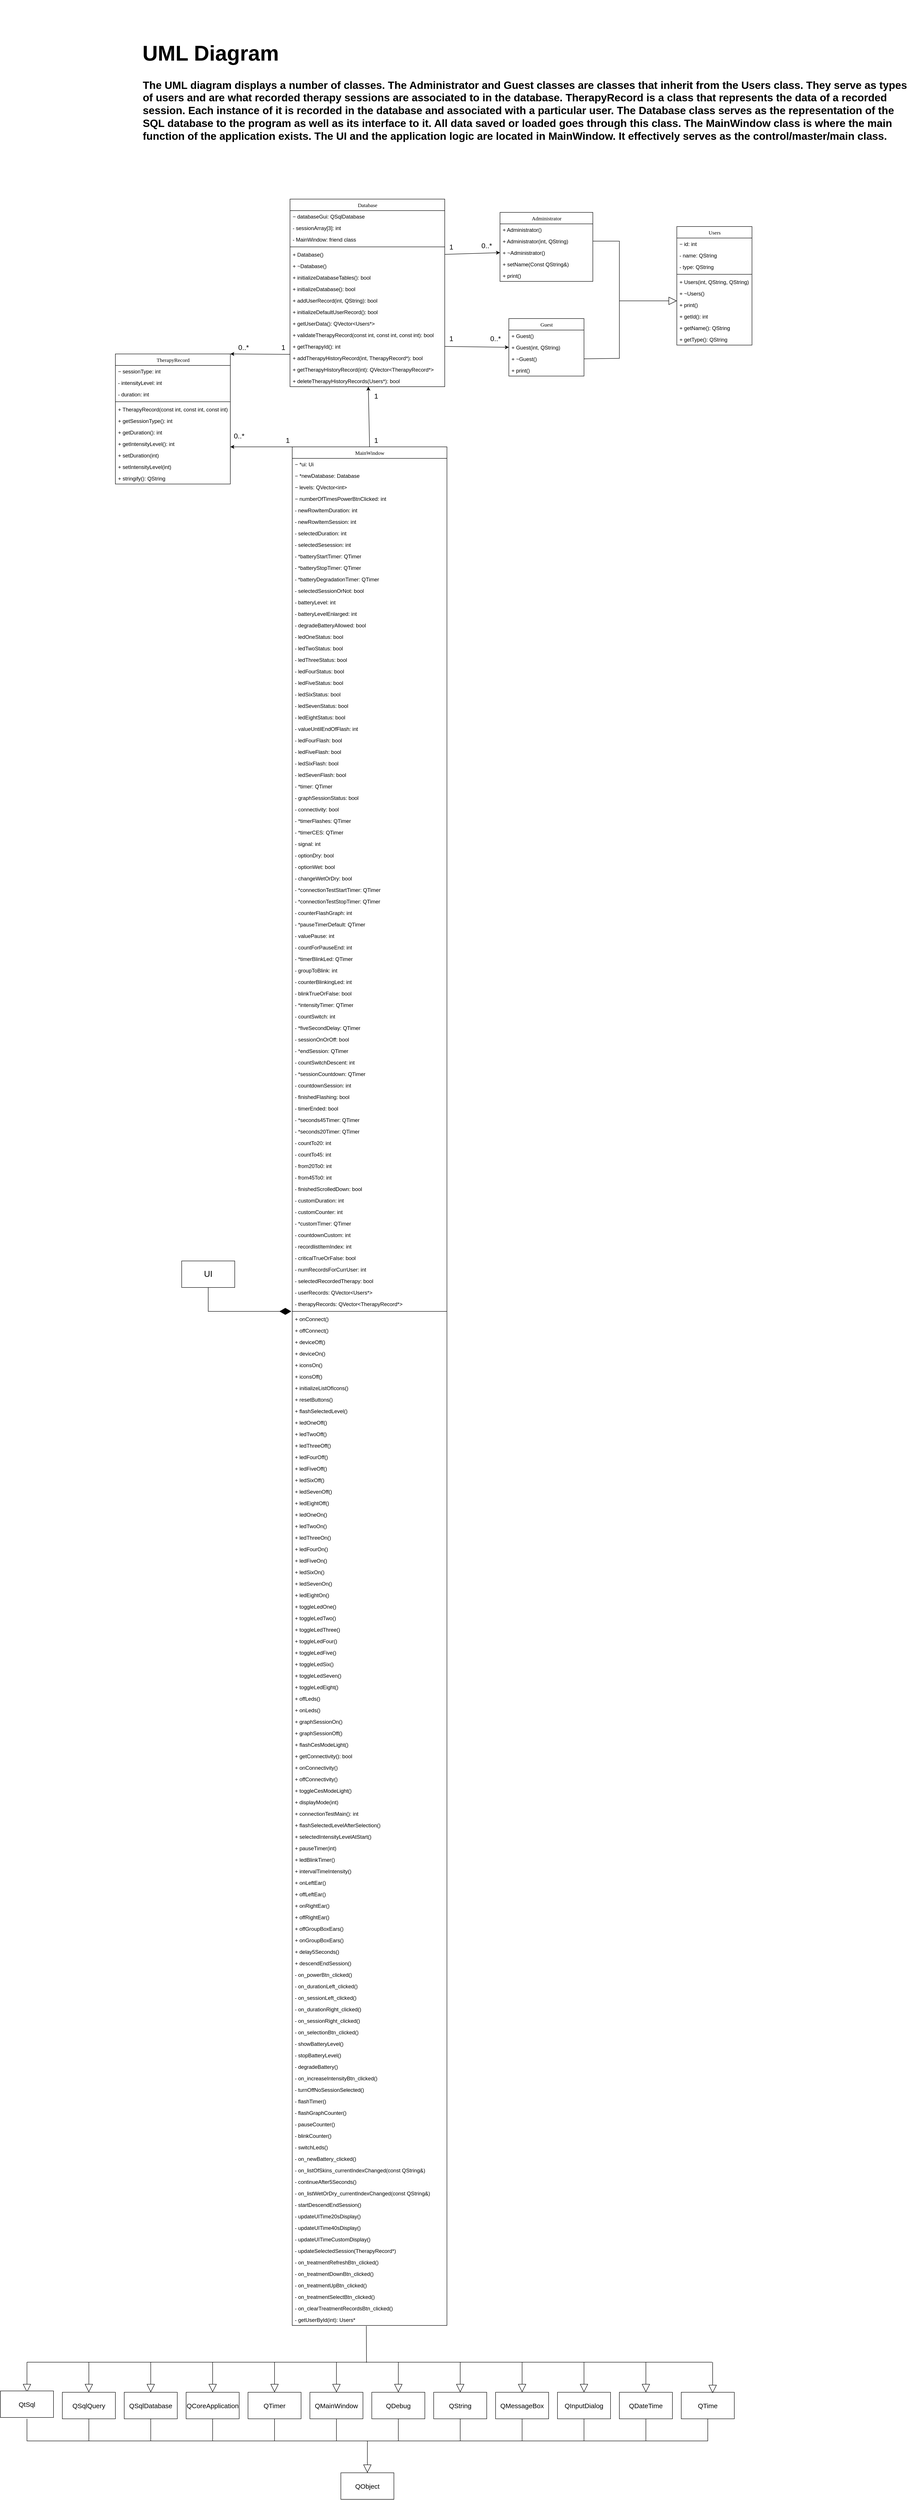 <mxfile version="20.3.0" type="device"><diagram name="Page-1" id="6133507b-19e7-1e82-6fc7-422aa6c4b21f"><mxGraphModel dx="4262" dy="-1333" grid="1" gridSize="10" guides="1" tooltips="1" connect="1" arrows="1" fold="1" page="1" pageScale="1" pageWidth="1100" pageHeight="850" background="none" math="0" shadow="0"><root><mxCell id="0"/><mxCell id="1" parent="0"/><mxCell id="vjPhTJ7vAJmxn8Zk9IY3-50" value="&lt;font style=&quot;font-size: 19px;&quot;&gt;UI&lt;/font&gt;" style="rounded=0;whiteSpace=wrap;html=1;" parent="1" vertex="1"><mxGeometry x="-1350" y="5810" width="120" height="60" as="geometry"/></mxCell><mxCell id="vjPhTJ7vAJmxn8Zk9IY3-102" value="" style="endArrow=diamondThin;endFill=1;endSize=24;html=1;rounded=0;fontSize=16;exitX=0.5;exitY=1;exitDx=0;exitDy=0;entryX=-0.006;entryY=-0.154;entryDx=0;entryDy=0;entryPerimeter=0;" parent="1" source="vjPhTJ7vAJmxn8Zk9IY3-50" target="qozS2P12U_EIRTYIkocQ-22" edge="1"><mxGeometry width="160" relative="1" as="geometry"><mxPoint x="-1660" y="2105" as="sourcePoint"/><mxPoint x="-1280" y="3630" as="targetPoint"/><Array as="points"><mxPoint x="-1290" y="5924"/></Array></mxGeometry></mxCell><mxCell id="qozS2P12U_EIRTYIkocQ-1" value="&lt;span style=&quot;font-weight: normal;&quot;&gt;Database&lt;/span&gt;" style="swimlane;html=1;fontStyle=1;align=center;verticalAlign=top;childLayout=stackLayout;horizontal=1;startSize=26;horizontalStack=0;resizeParent=1;resizeLast=0;collapsible=1;marginBottom=0;swimlaneFillColor=#ffffff;rounded=0;shadow=0;comic=0;labelBackgroundColor=none;strokeWidth=1;fillColor=none;fontFamily=Verdana;fontSize=12" parent="1" vertex="1"><mxGeometry x="-1105" y="3410" width="350" height="424" as="geometry"/></mxCell><mxCell id="qozS2P12U_EIRTYIkocQ-2" value="&lt;span&gt;− databaseGui&lt;/span&gt;: QSqlDatabase" style="text;html=1;strokeColor=none;fillColor=none;align=left;verticalAlign=top;spacingLeft=4;spacingRight=4;whiteSpace=wrap;overflow=hidden;rotatable=0;points=[[0,0.5],[1,0.5]];portConstraint=eastwest;" parent="qozS2P12U_EIRTYIkocQ-1" vertex="1"><mxGeometry y="26" width="350" height="26" as="geometry"/></mxCell><mxCell id="qozS2P12U_EIRTYIkocQ-3" value="&lt;span&gt;-&amp;nbsp;&lt;/span&gt;sessionArray[3]: int" style="text;html=1;strokeColor=none;fillColor=none;align=left;verticalAlign=top;spacingLeft=4;spacingRight=4;whiteSpace=wrap;overflow=hidden;rotatable=0;points=[[0,0.5],[1,0.5]];portConstraint=eastwest;" parent="qozS2P12U_EIRTYIkocQ-1" vertex="1"><mxGeometry y="52" width="350" height="26" as="geometry"/></mxCell><mxCell id="qozS2P12U_EIRTYIkocQ-4" value="&lt;span&gt;- M&lt;/span&gt;ainWindow: friend class" style="text;html=1;strokeColor=none;fillColor=none;align=left;verticalAlign=top;spacingLeft=4;spacingRight=4;whiteSpace=wrap;overflow=hidden;rotatable=0;points=[[0,0.5],[1,0.5]];portConstraint=eastwest;" parent="qozS2P12U_EIRTYIkocQ-1" vertex="1"><mxGeometry y="78" width="350" height="26" as="geometry"/></mxCell><mxCell id="qozS2P12U_EIRTYIkocQ-6" value="" style="line;html=1;strokeWidth=1;fillColor=none;align=left;verticalAlign=middle;spacingTop=-1;spacingLeft=3;spacingRight=3;rotatable=0;labelPosition=right;points=[];portConstraint=eastwest;" parent="qozS2P12U_EIRTYIkocQ-1" vertex="1"><mxGeometry y="104" width="350" height="8" as="geometry"/></mxCell><mxCell id="qozS2P12U_EIRTYIkocQ-7" value="+ Database()" style="text;html=1;strokeColor=none;fillColor=none;align=left;verticalAlign=top;spacingLeft=4;spacingRight=4;whiteSpace=wrap;overflow=hidden;rotatable=0;points=[[0,0.5],[1,0.5]];portConstraint=eastwest;" parent="qozS2P12U_EIRTYIkocQ-1" vertex="1"><mxGeometry y="112" width="350" height="26" as="geometry"/></mxCell><mxCell id="qozS2P12U_EIRTYIkocQ-9" value="+ ~Database()" style="text;html=1;strokeColor=none;fillColor=none;align=left;verticalAlign=top;spacingLeft=4;spacingRight=4;whiteSpace=wrap;overflow=hidden;rotatable=0;points=[[0,0.5],[1,0.5]];portConstraint=eastwest;" parent="qozS2P12U_EIRTYIkocQ-1" vertex="1"><mxGeometry y="138" width="350" height="26" as="geometry"/></mxCell><mxCell id="qozS2P12U_EIRTYIkocQ-10" value="&lt;div&gt;+ initializeDatabaseTables(): bool&lt;/div&gt;&lt;div&gt;&lt;br&gt;&lt;/div&gt;" style="text;html=1;strokeColor=none;fillColor=none;align=left;verticalAlign=top;spacingLeft=4;spacingRight=4;whiteSpace=wrap;overflow=hidden;rotatable=0;points=[[0,0.5],[1,0.5]];portConstraint=eastwest;" parent="qozS2P12U_EIRTYIkocQ-1" vertex="1"><mxGeometry y="164" width="350" height="26" as="geometry"/></mxCell><mxCell id="qozS2P12U_EIRTYIkocQ-11" value="+ initializeDatabase(): bool" style="text;html=1;strokeColor=none;fillColor=none;align=left;verticalAlign=top;spacingLeft=4;spacingRight=4;whiteSpace=wrap;overflow=hidden;rotatable=0;points=[[0,0.5],[1,0.5]];portConstraint=eastwest;" parent="qozS2P12U_EIRTYIkocQ-1" vertex="1"><mxGeometry y="190" width="350" height="26" as="geometry"/></mxCell><mxCell id="qozS2P12U_EIRTYIkocQ-13" value="+ addUserRecord(int, QString): bool" style="text;html=1;strokeColor=none;fillColor=none;align=left;verticalAlign=top;spacingLeft=4;spacingRight=4;whiteSpace=wrap;overflow=hidden;rotatable=0;points=[[0,0.5],[1,0.5]];portConstraint=eastwest;" parent="qozS2P12U_EIRTYIkocQ-1" vertex="1"><mxGeometry y="216" width="350" height="26" as="geometry"/></mxCell><mxCell id="qozS2P12U_EIRTYIkocQ-14" value="+ initializeDefaultUserRecord(): bool" style="text;html=1;strokeColor=none;fillColor=none;align=left;verticalAlign=top;spacingLeft=4;spacingRight=4;whiteSpace=wrap;overflow=hidden;rotatable=0;points=[[0,0.5],[1,0.5]];portConstraint=eastwest;" parent="qozS2P12U_EIRTYIkocQ-1" vertex="1"><mxGeometry y="242" width="350" height="26" as="geometry"/></mxCell><mxCell id="qozS2P12U_EIRTYIkocQ-15" value="+ getUserData(): QVector&amp;lt;Users*&amp;gt;" style="text;html=1;strokeColor=none;fillColor=none;align=left;verticalAlign=top;spacingLeft=4;spacingRight=4;whiteSpace=wrap;overflow=hidden;rotatable=0;points=[[0,0.5],[1,0.5]];portConstraint=eastwest;" parent="qozS2P12U_EIRTYIkocQ-1" vertex="1"><mxGeometry y="268" width="350" height="26" as="geometry"/></mxCell><mxCell id="qozS2P12U_EIRTYIkocQ-79" value="+ validateTherapyRecord(const int, const int, const int): bool" style="text;html=1;strokeColor=none;fillColor=none;align=left;verticalAlign=top;spacingLeft=4;spacingRight=4;whiteSpace=wrap;overflow=hidden;rotatable=0;points=[[0,0.5],[1,0.5]];portConstraint=eastwest;" parent="qozS2P12U_EIRTYIkocQ-1" vertex="1"><mxGeometry y="294" width="350" height="26" as="geometry"/></mxCell><mxCell id="jT8tKmONEKUEsg456iFP-141" value="+ getTherapyId(): int" style="text;html=1;strokeColor=none;fillColor=none;align=left;verticalAlign=top;spacingLeft=4;spacingRight=4;whiteSpace=wrap;overflow=hidden;rotatable=0;points=[[0,0.5],[1,0.5]];portConstraint=eastwest;" parent="qozS2P12U_EIRTYIkocQ-1" vertex="1"><mxGeometry y="320" width="350" height="26" as="geometry"/></mxCell><mxCell id="qozS2P12U_EIRTYIkocQ-16" value="+ addTherapyHistoryRecord(int, TherapyRecord*): bool" style="text;html=1;strokeColor=none;fillColor=none;align=left;verticalAlign=top;spacingLeft=4;spacingRight=4;whiteSpace=wrap;overflow=hidden;rotatable=0;points=[[0,0.5],[1,0.5]];portConstraint=eastwest;" parent="qozS2P12U_EIRTYIkocQ-1" vertex="1"><mxGeometry y="346" width="350" height="26" as="geometry"/></mxCell><mxCell id="qozS2P12U_EIRTYIkocQ-80" value="+ getTherapyHistoryRecord(int): QVector&amp;lt;TherapyRecord*&amp;gt;" style="text;html=1;strokeColor=none;fillColor=none;align=left;verticalAlign=top;spacingLeft=4;spacingRight=4;whiteSpace=wrap;overflow=hidden;rotatable=0;points=[[0,0.5],[1,0.5]];portConstraint=eastwest;" parent="qozS2P12U_EIRTYIkocQ-1" vertex="1"><mxGeometry y="372" width="350" height="26" as="geometry"/></mxCell><mxCell id="jT8tKmONEKUEsg456iFP-142" value="+ deleteTherapyHistoryRecords(Users*): bool" style="text;html=1;strokeColor=none;fillColor=none;align=left;verticalAlign=top;spacingLeft=4;spacingRight=4;whiteSpace=wrap;overflow=hidden;rotatable=0;points=[[0,0.5],[1,0.5]];portConstraint=eastwest;" parent="qozS2P12U_EIRTYIkocQ-1" vertex="1"><mxGeometry y="398" width="350" height="26" as="geometry"/></mxCell><mxCell id="qozS2P12U_EIRTYIkocQ-17" value="&lt;span style=&quot;font-weight: normal;&quot;&gt;MainWindow&lt;/span&gt;" style="swimlane;html=1;fontStyle=1;align=center;verticalAlign=top;childLayout=stackLayout;horizontal=1;startSize=26;horizontalStack=0;resizeParent=1;resizeLast=0;collapsible=1;marginBottom=0;swimlaneFillColor=#ffffff;rounded=0;shadow=0;comic=0;labelBackgroundColor=none;strokeWidth=1;fillColor=none;fontFamily=Verdana;fontSize=12" parent="1" vertex="1"><mxGeometry x="-1100" y="3970" width="350" height="4246" as="geometry"/></mxCell><mxCell id="jT8tKmONEKUEsg456iFP-65" value="&lt;span&gt;− *ui&lt;/span&gt;: Ui" style="text;html=1;strokeColor=none;fillColor=none;align=left;verticalAlign=top;spacingLeft=4;spacingRight=4;whiteSpace=wrap;overflow=hidden;rotatable=0;points=[[0,0.5],[1,0.5]];portConstraint=eastwest;" parent="qozS2P12U_EIRTYIkocQ-17" vertex="1"><mxGeometry y="26" width="350" height="26" as="geometry"/></mxCell><mxCell id="qozS2P12U_EIRTYIkocQ-90" value="&lt;span&gt;− *newDatabase&lt;/span&gt;: Database" style="text;html=1;strokeColor=none;fillColor=none;align=left;verticalAlign=top;spacingLeft=4;spacingRight=4;whiteSpace=wrap;overflow=hidden;rotatable=0;points=[[0,0.5],[1,0.5]];portConstraint=eastwest;" parent="qozS2P12U_EIRTYIkocQ-17" vertex="1"><mxGeometry y="52" width="350" height="26" as="geometry"/></mxCell><mxCell id="jT8tKmONEKUEsg456iFP-1" value="&lt;span&gt;− levels&lt;/span&gt;: QVector&amp;lt;int&amp;gt;" style="text;html=1;strokeColor=none;fillColor=none;align=left;verticalAlign=top;spacingLeft=4;spacingRight=4;whiteSpace=wrap;overflow=hidden;rotatable=0;points=[[0,0.5],[1,0.5]];portConstraint=eastwest;" parent="qozS2P12U_EIRTYIkocQ-17" vertex="1"><mxGeometry y="78" width="350" height="26" as="geometry"/></mxCell><mxCell id="qozS2P12U_EIRTYIkocQ-19" value="&lt;span&gt;− numberOfTimesPowerBtnClicked&lt;/span&gt;: int" style="text;html=1;strokeColor=none;fillColor=none;align=left;verticalAlign=top;spacingLeft=4;spacingRight=4;whiteSpace=wrap;overflow=hidden;rotatable=0;points=[[0,0.5],[1,0.5]];portConstraint=eastwest;" parent="qozS2P12U_EIRTYIkocQ-17" vertex="1"><mxGeometry y="104" width="350" height="26" as="geometry"/></mxCell><mxCell id="qozS2P12U_EIRTYIkocQ-20" value="- newRowItemDuration: int" style="text;html=1;strokeColor=none;fillColor=none;align=left;verticalAlign=top;spacingLeft=4;spacingRight=4;whiteSpace=wrap;overflow=hidden;rotatable=0;points=[[0,0.5],[1,0.5]];portConstraint=eastwest;" parent="qozS2P12U_EIRTYIkocQ-17" vertex="1"><mxGeometry y="130" width="350" height="26" as="geometry"/></mxCell><mxCell id="jT8tKmONEKUEsg456iFP-2" value="- newRowItemSession: int" style="text;html=1;strokeColor=none;fillColor=none;align=left;verticalAlign=top;spacingLeft=4;spacingRight=4;whiteSpace=wrap;overflow=hidden;rotatable=0;points=[[0,0.5],[1,0.5]];portConstraint=eastwest;" parent="qozS2P12U_EIRTYIkocQ-17" vertex="1"><mxGeometry y="156" width="350" height="26" as="geometry"/></mxCell><mxCell id="qozS2P12U_EIRTYIkocQ-32" value="&lt;span&gt;- selectedDuration: int&lt;br&gt;&lt;/span&gt;" style="text;html=1;strokeColor=none;fillColor=none;align=left;verticalAlign=top;spacingLeft=4;spacingRight=4;whiteSpace=wrap;overflow=hidden;rotatable=0;points=[[0,0.5],[1,0.5]];portConstraint=eastwest;" parent="qozS2P12U_EIRTYIkocQ-17" vertex="1"><mxGeometry y="182" width="350" height="26" as="geometry"/></mxCell><mxCell id="qozS2P12U_EIRTYIkocQ-81" value="&lt;span&gt;- selectedSesession: int&lt;br&gt;&lt;/span&gt;" style="text;html=1;strokeColor=none;fillColor=none;align=left;verticalAlign=top;spacingLeft=4;spacingRight=4;whiteSpace=wrap;overflow=hidden;rotatable=0;points=[[0,0.5],[1,0.5]];portConstraint=eastwest;" parent="qozS2P12U_EIRTYIkocQ-17" vertex="1"><mxGeometry y="208" width="350" height="26" as="geometry"/></mxCell><mxCell id="qozS2P12U_EIRTYIkocQ-33" value="&lt;span&gt;- *batteryStartTimer: QTimer&lt;br&gt;&lt;/span&gt;" style="text;html=1;strokeColor=none;fillColor=none;align=left;verticalAlign=top;spacingLeft=4;spacingRight=4;whiteSpace=wrap;overflow=hidden;rotatable=0;points=[[0,0.5],[1,0.5]];portConstraint=eastwest;" parent="qozS2P12U_EIRTYIkocQ-17" vertex="1"><mxGeometry y="234" width="350" height="26" as="geometry"/></mxCell><mxCell id="jT8tKmONEKUEsg456iFP-3" value="&lt;span&gt;- *batteryStopTimer: QTimer&lt;br&gt;&lt;/span&gt;" style="text;html=1;strokeColor=none;fillColor=none;align=left;verticalAlign=top;spacingLeft=4;spacingRight=4;whiteSpace=wrap;overflow=hidden;rotatable=0;points=[[0,0.5],[1,0.5]];portConstraint=eastwest;" parent="qozS2P12U_EIRTYIkocQ-17" vertex="1"><mxGeometry y="260" width="350" height="26" as="geometry"/></mxCell><mxCell id="jT8tKmONEKUEsg456iFP-4" value="&lt;span&gt;- *batteryDegradationTimer: QTimer&lt;br&gt;&lt;/span&gt;" style="text;html=1;strokeColor=none;fillColor=none;align=left;verticalAlign=top;spacingLeft=4;spacingRight=4;whiteSpace=wrap;overflow=hidden;rotatable=0;points=[[0,0.5],[1,0.5]];portConstraint=eastwest;" parent="qozS2P12U_EIRTYIkocQ-17" vertex="1"><mxGeometry y="286" width="350" height="26" as="geometry"/></mxCell><mxCell id="jT8tKmONEKUEsg456iFP-5" value="&lt;span&gt;- selectedSessionOrNot: bool&lt;br&gt;&lt;/span&gt;" style="text;html=1;strokeColor=none;fillColor=none;align=left;verticalAlign=top;spacingLeft=4;spacingRight=4;whiteSpace=wrap;overflow=hidden;rotatable=0;points=[[0,0.5],[1,0.5]];portConstraint=eastwest;" parent="qozS2P12U_EIRTYIkocQ-17" vertex="1"><mxGeometry y="312" width="350" height="26" as="geometry"/></mxCell><mxCell id="jT8tKmONEKUEsg456iFP-6" value="&lt;span&gt;- batteryLevel: int&lt;br&gt;&lt;/span&gt;" style="text;html=1;strokeColor=none;fillColor=none;align=left;verticalAlign=top;spacingLeft=4;spacingRight=4;whiteSpace=wrap;overflow=hidden;rotatable=0;points=[[0,0.5],[1,0.5]];portConstraint=eastwest;" parent="qozS2P12U_EIRTYIkocQ-17" vertex="1"><mxGeometry y="338" width="350" height="26" as="geometry"/></mxCell><mxCell id="jT8tKmONEKUEsg456iFP-7" value="&lt;span&gt;- batteryLevelEnlarged: int&lt;br&gt;&lt;/span&gt;" style="text;html=1;strokeColor=none;fillColor=none;align=left;verticalAlign=top;spacingLeft=4;spacingRight=4;whiteSpace=wrap;overflow=hidden;rotatable=0;points=[[0,0.5],[1,0.5]];portConstraint=eastwest;" parent="qozS2P12U_EIRTYIkocQ-17" vertex="1"><mxGeometry y="364" width="350" height="26" as="geometry"/></mxCell><mxCell id="jT8tKmONEKUEsg456iFP-8" value="&lt;span&gt;- degradeBatteryAllowed: bool&lt;br&gt;&lt;/span&gt;" style="text;html=1;strokeColor=none;fillColor=none;align=left;verticalAlign=top;spacingLeft=4;spacingRight=4;whiteSpace=wrap;overflow=hidden;rotatable=0;points=[[0,0.5],[1,0.5]];portConstraint=eastwest;" parent="qozS2P12U_EIRTYIkocQ-17" vertex="1"><mxGeometry y="390" width="350" height="26" as="geometry"/></mxCell><mxCell id="jT8tKmONEKUEsg456iFP-9" value="&lt;span&gt;- ledOneStatus: bool&lt;br&gt;&lt;/span&gt;" style="text;html=1;strokeColor=none;fillColor=none;align=left;verticalAlign=top;spacingLeft=4;spacingRight=4;whiteSpace=wrap;overflow=hidden;rotatable=0;points=[[0,0.5],[1,0.5]];portConstraint=eastwest;" parent="qozS2P12U_EIRTYIkocQ-17" vertex="1"><mxGeometry y="416" width="350" height="26" as="geometry"/></mxCell><mxCell id="jT8tKmONEKUEsg456iFP-12" value="&lt;span&gt;- ledTwoStatus: bool&lt;br&gt;&lt;/span&gt;" style="text;html=1;strokeColor=none;fillColor=none;align=left;verticalAlign=top;spacingLeft=4;spacingRight=4;whiteSpace=wrap;overflow=hidden;rotatable=0;points=[[0,0.5],[1,0.5]];portConstraint=eastwest;" parent="qozS2P12U_EIRTYIkocQ-17" vertex="1"><mxGeometry y="442" width="350" height="26" as="geometry"/></mxCell><mxCell id="jT8tKmONEKUEsg456iFP-14" value="&lt;span&gt;- ledThreeStatus: bool&lt;br&gt;&lt;/span&gt;" style="text;html=1;strokeColor=none;fillColor=none;align=left;verticalAlign=top;spacingLeft=4;spacingRight=4;whiteSpace=wrap;overflow=hidden;rotatable=0;points=[[0,0.5],[1,0.5]];portConstraint=eastwest;" parent="qozS2P12U_EIRTYIkocQ-17" vertex="1"><mxGeometry y="468" width="350" height="26" as="geometry"/></mxCell><mxCell id="jT8tKmONEKUEsg456iFP-16" value="&lt;span&gt;- ledFourStatus: bool&lt;br&gt;&lt;/span&gt;" style="text;html=1;strokeColor=none;fillColor=none;align=left;verticalAlign=top;spacingLeft=4;spacingRight=4;whiteSpace=wrap;overflow=hidden;rotatable=0;points=[[0,0.5],[1,0.5]];portConstraint=eastwest;" parent="qozS2P12U_EIRTYIkocQ-17" vertex="1"><mxGeometry y="494" width="350" height="26" as="geometry"/></mxCell><mxCell id="jT8tKmONEKUEsg456iFP-15" value="&lt;span&gt;- ledFiveStatus: bool&lt;br&gt;&lt;/span&gt;" style="text;html=1;strokeColor=none;fillColor=none;align=left;verticalAlign=top;spacingLeft=4;spacingRight=4;whiteSpace=wrap;overflow=hidden;rotatable=0;points=[[0,0.5],[1,0.5]];portConstraint=eastwest;" parent="qozS2P12U_EIRTYIkocQ-17" vertex="1"><mxGeometry y="520" width="350" height="26" as="geometry"/></mxCell><mxCell id="jT8tKmONEKUEsg456iFP-13" value="&lt;span&gt;- ledSixStatus: bool&lt;br&gt;&lt;/span&gt;" style="text;html=1;strokeColor=none;fillColor=none;align=left;verticalAlign=top;spacingLeft=4;spacingRight=4;whiteSpace=wrap;overflow=hidden;rotatable=0;points=[[0,0.5],[1,0.5]];portConstraint=eastwest;" parent="qozS2P12U_EIRTYIkocQ-17" vertex="1"><mxGeometry y="546" width="350" height="26" as="geometry"/></mxCell><mxCell id="jT8tKmONEKUEsg456iFP-11" value="&lt;span&gt;- ledSevenStatus: bool&lt;br&gt;&lt;/span&gt;" style="text;html=1;strokeColor=none;fillColor=none;align=left;verticalAlign=top;spacingLeft=4;spacingRight=4;whiteSpace=wrap;overflow=hidden;rotatable=0;points=[[0,0.5],[1,0.5]];portConstraint=eastwest;" parent="qozS2P12U_EIRTYIkocQ-17" vertex="1"><mxGeometry y="572" width="350" height="26" as="geometry"/></mxCell><mxCell id="jT8tKmONEKUEsg456iFP-10" value="&lt;span&gt;- ledEightStatus: bool&lt;br&gt;&lt;/span&gt;" style="text;html=1;strokeColor=none;fillColor=none;align=left;verticalAlign=top;spacingLeft=4;spacingRight=4;whiteSpace=wrap;overflow=hidden;rotatable=0;points=[[0,0.5],[1,0.5]];portConstraint=eastwest;" parent="qozS2P12U_EIRTYIkocQ-17" vertex="1"><mxGeometry y="598" width="350" height="26" as="geometry"/></mxCell><mxCell id="jT8tKmONEKUEsg456iFP-17" value="&lt;span&gt;- valueUntilEndOfFlash: int&lt;br&gt;&lt;/span&gt;" style="text;html=1;strokeColor=none;fillColor=none;align=left;verticalAlign=top;spacingLeft=4;spacingRight=4;whiteSpace=wrap;overflow=hidden;rotatable=0;points=[[0,0.5],[1,0.5]];portConstraint=eastwest;" parent="qozS2P12U_EIRTYIkocQ-17" vertex="1"><mxGeometry y="624" width="350" height="26" as="geometry"/></mxCell><mxCell id="jT8tKmONEKUEsg456iFP-18" value="&lt;span&gt;- ledFourFlash: bool&lt;br&gt;&lt;/span&gt;" style="text;html=1;strokeColor=none;fillColor=none;align=left;verticalAlign=top;spacingLeft=4;spacingRight=4;whiteSpace=wrap;overflow=hidden;rotatable=0;points=[[0,0.5],[1,0.5]];portConstraint=eastwest;" parent="qozS2P12U_EIRTYIkocQ-17" vertex="1"><mxGeometry y="650" width="350" height="26" as="geometry"/></mxCell><mxCell id="jT8tKmONEKUEsg456iFP-21" value="&lt;span&gt;- ledFiveFlash: bool&lt;br&gt;&lt;/span&gt;" style="text;html=1;strokeColor=none;fillColor=none;align=left;verticalAlign=top;spacingLeft=4;spacingRight=4;whiteSpace=wrap;overflow=hidden;rotatable=0;points=[[0,0.5],[1,0.5]];portConstraint=eastwest;" parent="qozS2P12U_EIRTYIkocQ-17" vertex="1"><mxGeometry y="676" width="350" height="26" as="geometry"/></mxCell><mxCell id="jT8tKmONEKUEsg456iFP-20" value="&lt;span&gt;- ledSixFlash: bool&lt;br&gt;&lt;/span&gt;" style="text;html=1;strokeColor=none;fillColor=none;align=left;verticalAlign=top;spacingLeft=4;spacingRight=4;whiteSpace=wrap;overflow=hidden;rotatable=0;points=[[0,0.5],[1,0.5]];portConstraint=eastwest;" parent="qozS2P12U_EIRTYIkocQ-17" vertex="1"><mxGeometry y="702" width="350" height="26" as="geometry"/></mxCell><mxCell id="jT8tKmONEKUEsg456iFP-19" value="&lt;span&gt;- ledSevenFlash: bool&lt;br&gt;&lt;/span&gt;" style="text;html=1;strokeColor=none;fillColor=none;align=left;verticalAlign=top;spacingLeft=4;spacingRight=4;whiteSpace=wrap;overflow=hidden;rotatable=0;points=[[0,0.5],[1,0.5]];portConstraint=eastwest;" parent="qozS2P12U_EIRTYIkocQ-17" vertex="1"><mxGeometry y="728" width="350" height="26" as="geometry"/></mxCell><mxCell id="jT8tKmONEKUEsg456iFP-22" value="&lt;span&gt;- *timer: QTimer&lt;br&gt;&lt;/span&gt;" style="text;html=1;strokeColor=none;fillColor=none;align=left;verticalAlign=top;spacingLeft=4;spacingRight=4;whiteSpace=wrap;overflow=hidden;rotatable=0;points=[[0,0.5],[1,0.5]];portConstraint=eastwest;" parent="qozS2P12U_EIRTYIkocQ-17" vertex="1"><mxGeometry y="754" width="350" height="26" as="geometry"/></mxCell><mxCell id="jT8tKmONEKUEsg456iFP-23" value="&lt;span&gt;- graphSessionStatus: bool&lt;br&gt;&lt;/span&gt;" style="text;html=1;strokeColor=none;fillColor=none;align=left;verticalAlign=top;spacingLeft=4;spacingRight=4;whiteSpace=wrap;overflow=hidden;rotatable=0;points=[[0,0.5],[1,0.5]];portConstraint=eastwest;" parent="qozS2P12U_EIRTYIkocQ-17" vertex="1"><mxGeometry y="780" width="350" height="26" as="geometry"/></mxCell><mxCell id="jT8tKmONEKUEsg456iFP-24" value="&lt;span&gt;- connectivity: bool&lt;br&gt;&lt;/span&gt;" style="text;html=1;strokeColor=none;fillColor=none;align=left;verticalAlign=top;spacingLeft=4;spacingRight=4;whiteSpace=wrap;overflow=hidden;rotatable=0;points=[[0,0.5],[1,0.5]];portConstraint=eastwest;" parent="qozS2P12U_EIRTYIkocQ-17" vertex="1"><mxGeometry y="806" width="350" height="26" as="geometry"/></mxCell><mxCell id="jT8tKmONEKUEsg456iFP-26" value="&lt;span&gt;- *timerFlashes: QTimer&lt;br&gt;&lt;/span&gt;" style="text;html=1;strokeColor=none;fillColor=none;align=left;verticalAlign=top;spacingLeft=4;spacingRight=4;whiteSpace=wrap;overflow=hidden;rotatable=0;points=[[0,0.5],[1,0.5]];portConstraint=eastwest;" parent="qozS2P12U_EIRTYIkocQ-17" vertex="1"><mxGeometry y="832" width="350" height="26" as="geometry"/></mxCell><mxCell id="jT8tKmONEKUEsg456iFP-27" value="&lt;span&gt;- *timerCES: QTimer&lt;br&gt;&lt;/span&gt;" style="text;html=1;strokeColor=none;fillColor=none;align=left;verticalAlign=top;spacingLeft=4;spacingRight=4;whiteSpace=wrap;overflow=hidden;rotatable=0;points=[[0,0.5],[1,0.5]];portConstraint=eastwest;" parent="qozS2P12U_EIRTYIkocQ-17" vertex="1"><mxGeometry y="858" width="350" height="26" as="geometry"/></mxCell><mxCell id="jT8tKmONEKUEsg456iFP-28" value="&lt;span&gt;- signal: int&lt;br&gt;&lt;/span&gt;" style="text;html=1;strokeColor=none;fillColor=none;align=left;verticalAlign=top;spacingLeft=4;spacingRight=4;whiteSpace=wrap;overflow=hidden;rotatable=0;points=[[0,0.5],[1,0.5]];portConstraint=eastwest;" parent="qozS2P12U_EIRTYIkocQ-17" vertex="1"><mxGeometry y="884" width="350" height="26" as="geometry"/></mxCell><mxCell id="jT8tKmONEKUEsg456iFP-29" value="&lt;span&gt;- optionDry: bool&lt;br&gt;&lt;/span&gt;" style="text;html=1;strokeColor=none;fillColor=none;align=left;verticalAlign=top;spacingLeft=4;spacingRight=4;whiteSpace=wrap;overflow=hidden;rotatable=0;points=[[0,0.5],[1,0.5]];portConstraint=eastwest;" parent="qozS2P12U_EIRTYIkocQ-17" vertex="1"><mxGeometry y="910" width="350" height="26" as="geometry"/></mxCell><mxCell id="jT8tKmONEKUEsg456iFP-30" value="&lt;span&gt;- optionWet: bool&lt;br&gt;&lt;/span&gt;" style="text;html=1;strokeColor=none;fillColor=none;align=left;verticalAlign=top;spacingLeft=4;spacingRight=4;whiteSpace=wrap;overflow=hidden;rotatable=0;points=[[0,0.5],[1,0.5]];portConstraint=eastwest;" parent="qozS2P12U_EIRTYIkocQ-17" vertex="1"><mxGeometry y="936" width="350" height="26" as="geometry"/></mxCell><mxCell id="jT8tKmONEKUEsg456iFP-31" value="&lt;span&gt;- changeWetOrDry: bool&lt;br&gt;&lt;/span&gt;" style="text;html=1;strokeColor=none;fillColor=none;align=left;verticalAlign=top;spacingLeft=4;spacingRight=4;whiteSpace=wrap;overflow=hidden;rotatable=0;points=[[0,0.5],[1,0.5]];portConstraint=eastwest;" parent="qozS2P12U_EIRTYIkocQ-17" vertex="1"><mxGeometry y="962" width="350" height="26" as="geometry"/></mxCell><mxCell id="jT8tKmONEKUEsg456iFP-32" value="&lt;span&gt;- *connectionTestStartTimer: QTimer&lt;br&gt;&lt;/span&gt;" style="text;html=1;strokeColor=none;fillColor=none;align=left;verticalAlign=top;spacingLeft=4;spacingRight=4;whiteSpace=wrap;overflow=hidden;rotatable=0;points=[[0,0.5],[1,0.5]];portConstraint=eastwest;" parent="qozS2P12U_EIRTYIkocQ-17" vertex="1"><mxGeometry y="988" width="350" height="26" as="geometry"/></mxCell><mxCell id="jT8tKmONEKUEsg456iFP-33" value="&lt;span&gt;- *connectionTestStopTimer: QTimer&lt;br&gt;&lt;/span&gt;" style="text;html=1;strokeColor=none;fillColor=none;align=left;verticalAlign=top;spacingLeft=4;spacingRight=4;whiteSpace=wrap;overflow=hidden;rotatable=0;points=[[0,0.5],[1,0.5]];portConstraint=eastwest;" parent="qozS2P12U_EIRTYIkocQ-17" vertex="1"><mxGeometry y="1014" width="350" height="26" as="geometry"/></mxCell><mxCell id="jT8tKmONEKUEsg456iFP-34" value="&lt;span&gt;- counterFlashGraph: int&lt;br&gt;&lt;/span&gt;" style="text;html=1;strokeColor=none;fillColor=none;align=left;verticalAlign=top;spacingLeft=4;spacingRight=4;whiteSpace=wrap;overflow=hidden;rotatable=0;points=[[0,0.5],[1,0.5]];portConstraint=eastwest;" parent="qozS2P12U_EIRTYIkocQ-17" vertex="1"><mxGeometry y="1040" width="350" height="26" as="geometry"/></mxCell><mxCell id="jT8tKmONEKUEsg456iFP-35" value="&lt;span&gt;- *pauseTimerDefault: QTimer&lt;br&gt;&lt;/span&gt;" style="text;html=1;strokeColor=none;fillColor=none;align=left;verticalAlign=top;spacingLeft=4;spacingRight=4;whiteSpace=wrap;overflow=hidden;rotatable=0;points=[[0,0.5],[1,0.5]];portConstraint=eastwest;" parent="qozS2P12U_EIRTYIkocQ-17" vertex="1"><mxGeometry y="1066" width="350" height="26" as="geometry"/></mxCell><mxCell id="jT8tKmONEKUEsg456iFP-36" value="&lt;span&gt;- valuePause: int&lt;br&gt;&lt;/span&gt;" style="text;html=1;strokeColor=none;fillColor=none;align=left;verticalAlign=top;spacingLeft=4;spacingRight=4;whiteSpace=wrap;overflow=hidden;rotatable=0;points=[[0,0.5],[1,0.5]];portConstraint=eastwest;" parent="qozS2P12U_EIRTYIkocQ-17" vertex="1"><mxGeometry y="1092" width="350" height="26" as="geometry"/></mxCell><mxCell id="jT8tKmONEKUEsg456iFP-37" value="&lt;span&gt;- countForPauseEnd: int&lt;br&gt;&lt;/span&gt;" style="text;html=1;strokeColor=none;fillColor=none;align=left;verticalAlign=top;spacingLeft=4;spacingRight=4;whiteSpace=wrap;overflow=hidden;rotatable=0;points=[[0,0.5],[1,0.5]];portConstraint=eastwest;" parent="qozS2P12U_EIRTYIkocQ-17" vertex="1"><mxGeometry y="1118" width="350" height="26" as="geometry"/></mxCell><mxCell id="jT8tKmONEKUEsg456iFP-38" value="&lt;span&gt;- *timerBlinkLed: QTimer&lt;br&gt;&lt;/span&gt;" style="text;html=1;strokeColor=none;fillColor=none;align=left;verticalAlign=top;spacingLeft=4;spacingRight=4;whiteSpace=wrap;overflow=hidden;rotatable=0;points=[[0,0.5],[1,0.5]];portConstraint=eastwest;" parent="qozS2P12U_EIRTYIkocQ-17" vertex="1"><mxGeometry y="1144" width="350" height="26" as="geometry"/></mxCell><mxCell id="jT8tKmONEKUEsg456iFP-39" value="&lt;span&gt;- groupToBlink: int&lt;br&gt;&lt;/span&gt;" style="text;html=1;strokeColor=none;fillColor=none;align=left;verticalAlign=top;spacingLeft=4;spacingRight=4;whiteSpace=wrap;overflow=hidden;rotatable=0;points=[[0,0.5],[1,0.5]];portConstraint=eastwest;" parent="qozS2P12U_EIRTYIkocQ-17" vertex="1"><mxGeometry y="1170" width="350" height="26" as="geometry"/></mxCell><mxCell id="jT8tKmONEKUEsg456iFP-40" value="&lt;span&gt;- counterBlinkingLed: int&lt;br&gt;&lt;/span&gt;" style="text;html=1;strokeColor=none;fillColor=none;align=left;verticalAlign=top;spacingLeft=4;spacingRight=4;whiteSpace=wrap;overflow=hidden;rotatable=0;points=[[0,0.5],[1,0.5]];portConstraint=eastwest;" parent="qozS2P12U_EIRTYIkocQ-17" vertex="1"><mxGeometry y="1196" width="350" height="26" as="geometry"/></mxCell><mxCell id="jT8tKmONEKUEsg456iFP-41" value="&lt;span&gt;- blinkTrueOrFalse: bool&lt;br&gt;&lt;/span&gt;" style="text;html=1;strokeColor=none;fillColor=none;align=left;verticalAlign=top;spacingLeft=4;spacingRight=4;whiteSpace=wrap;overflow=hidden;rotatable=0;points=[[0,0.5],[1,0.5]];portConstraint=eastwest;" parent="qozS2P12U_EIRTYIkocQ-17" vertex="1"><mxGeometry y="1222" width="350" height="26" as="geometry"/></mxCell><mxCell id="jT8tKmONEKUEsg456iFP-42" value="&lt;span&gt;- *intensityTimer: QTimer&lt;br&gt;&lt;/span&gt;" style="text;html=1;strokeColor=none;fillColor=none;align=left;verticalAlign=top;spacingLeft=4;spacingRight=4;whiteSpace=wrap;overflow=hidden;rotatable=0;points=[[0,0.5],[1,0.5]];portConstraint=eastwest;" parent="qozS2P12U_EIRTYIkocQ-17" vertex="1"><mxGeometry y="1248" width="350" height="26" as="geometry"/></mxCell><mxCell id="jT8tKmONEKUEsg456iFP-43" value="&lt;span&gt;- countSwitch: int&lt;br&gt;&lt;/span&gt;" style="text;html=1;strokeColor=none;fillColor=none;align=left;verticalAlign=top;spacingLeft=4;spacingRight=4;whiteSpace=wrap;overflow=hidden;rotatable=0;points=[[0,0.5],[1,0.5]];portConstraint=eastwest;" parent="qozS2P12U_EIRTYIkocQ-17" vertex="1"><mxGeometry y="1274" width="350" height="26" as="geometry"/></mxCell><mxCell id="jT8tKmONEKUEsg456iFP-44" value="&lt;span&gt;- *fiveSecondDelay: QTimer&lt;br&gt;&lt;/span&gt;" style="text;html=1;strokeColor=none;fillColor=none;align=left;verticalAlign=top;spacingLeft=4;spacingRight=4;whiteSpace=wrap;overflow=hidden;rotatable=0;points=[[0,0.5],[1,0.5]];portConstraint=eastwest;" parent="qozS2P12U_EIRTYIkocQ-17" vertex="1"><mxGeometry y="1300" width="350" height="26" as="geometry"/></mxCell><mxCell id="jT8tKmONEKUEsg456iFP-45" value="&lt;span&gt;- sessionOnOrOff: bool&lt;br&gt;&lt;/span&gt;" style="text;html=1;strokeColor=none;fillColor=none;align=left;verticalAlign=top;spacingLeft=4;spacingRight=4;whiteSpace=wrap;overflow=hidden;rotatable=0;points=[[0,0.5],[1,0.5]];portConstraint=eastwest;" parent="qozS2P12U_EIRTYIkocQ-17" vertex="1"><mxGeometry y="1326" width="350" height="26" as="geometry"/></mxCell><mxCell id="jT8tKmONEKUEsg456iFP-46" value="&lt;span&gt;- *endSession: QTimer&lt;br&gt;&lt;/span&gt;" style="text;html=1;strokeColor=none;fillColor=none;align=left;verticalAlign=top;spacingLeft=4;spacingRight=4;whiteSpace=wrap;overflow=hidden;rotatable=0;points=[[0,0.5],[1,0.5]];portConstraint=eastwest;" parent="qozS2P12U_EIRTYIkocQ-17" vertex="1"><mxGeometry y="1352" width="350" height="26" as="geometry"/></mxCell><mxCell id="jT8tKmONEKUEsg456iFP-47" value="&lt;span&gt;- countSwitchDescent: int&lt;br&gt;&lt;/span&gt;" style="text;html=1;strokeColor=none;fillColor=none;align=left;verticalAlign=top;spacingLeft=4;spacingRight=4;whiteSpace=wrap;overflow=hidden;rotatable=0;points=[[0,0.5],[1,0.5]];portConstraint=eastwest;" parent="qozS2P12U_EIRTYIkocQ-17" vertex="1"><mxGeometry y="1378" width="350" height="26" as="geometry"/></mxCell><mxCell id="jT8tKmONEKUEsg456iFP-48" value="&lt;span&gt;- *sessionCountdown: QTimer&lt;br&gt;&lt;/span&gt;" style="text;html=1;strokeColor=none;fillColor=none;align=left;verticalAlign=top;spacingLeft=4;spacingRight=4;whiteSpace=wrap;overflow=hidden;rotatable=0;points=[[0,0.5],[1,0.5]];portConstraint=eastwest;" parent="qozS2P12U_EIRTYIkocQ-17" vertex="1"><mxGeometry y="1404" width="350" height="26" as="geometry"/></mxCell><mxCell id="jT8tKmONEKUEsg456iFP-49" value="&lt;span&gt;- countdownSession: int&lt;br&gt;&lt;/span&gt;" style="text;html=1;strokeColor=none;fillColor=none;align=left;verticalAlign=top;spacingLeft=4;spacingRight=4;whiteSpace=wrap;overflow=hidden;rotatable=0;points=[[0,0.5],[1,0.5]];portConstraint=eastwest;" parent="qozS2P12U_EIRTYIkocQ-17" vertex="1"><mxGeometry y="1430" width="350" height="26" as="geometry"/></mxCell><mxCell id="jT8tKmONEKUEsg456iFP-50" value="&lt;span&gt;- finishedFlashing: bool&lt;br&gt;&lt;/span&gt;" style="text;html=1;strokeColor=none;fillColor=none;align=left;verticalAlign=top;spacingLeft=4;spacingRight=4;whiteSpace=wrap;overflow=hidden;rotatable=0;points=[[0,0.5],[1,0.5]];portConstraint=eastwest;" parent="qozS2P12U_EIRTYIkocQ-17" vertex="1"><mxGeometry y="1456" width="350" height="26" as="geometry"/></mxCell><mxCell id="jT8tKmONEKUEsg456iFP-51" value="&lt;span&gt;- timerEnded: bool&lt;br&gt;&lt;/span&gt;" style="text;html=1;strokeColor=none;fillColor=none;align=left;verticalAlign=top;spacingLeft=4;spacingRight=4;whiteSpace=wrap;overflow=hidden;rotatable=0;points=[[0,0.5],[1,0.5]];portConstraint=eastwest;" parent="qozS2P12U_EIRTYIkocQ-17" vertex="1"><mxGeometry y="1482" width="350" height="26" as="geometry"/></mxCell><mxCell id="jT8tKmONEKUEsg456iFP-52" value="&lt;span&gt;- *seconds45Timer: QTimer&lt;br&gt;&lt;/span&gt;" style="text;html=1;strokeColor=none;fillColor=none;align=left;verticalAlign=top;spacingLeft=4;spacingRight=4;whiteSpace=wrap;overflow=hidden;rotatable=0;points=[[0,0.5],[1,0.5]];portConstraint=eastwest;" parent="qozS2P12U_EIRTYIkocQ-17" vertex="1"><mxGeometry y="1508" width="350" height="26" as="geometry"/></mxCell><mxCell id="jT8tKmONEKUEsg456iFP-53" value="&lt;span&gt;- *seconds20Timer: QTimer&lt;br&gt;&lt;/span&gt;" style="text;html=1;strokeColor=none;fillColor=none;align=left;verticalAlign=top;spacingLeft=4;spacingRight=4;whiteSpace=wrap;overflow=hidden;rotatable=0;points=[[0,0.5],[1,0.5]];portConstraint=eastwest;" parent="qozS2P12U_EIRTYIkocQ-17" vertex="1"><mxGeometry y="1534" width="350" height="26" as="geometry"/></mxCell><mxCell id="jT8tKmONEKUEsg456iFP-54" value="&lt;span&gt;- countTo20: int&lt;br&gt;&lt;/span&gt;" style="text;html=1;strokeColor=none;fillColor=none;align=left;verticalAlign=top;spacingLeft=4;spacingRight=4;whiteSpace=wrap;overflow=hidden;rotatable=0;points=[[0,0.5],[1,0.5]];portConstraint=eastwest;" parent="qozS2P12U_EIRTYIkocQ-17" vertex="1"><mxGeometry y="1560" width="350" height="26" as="geometry"/></mxCell><mxCell id="jT8tKmONEKUEsg456iFP-55" value="&lt;span&gt;- countTo45: int&lt;br&gt;&lt;/span&gt;" style="text;html=1;strokeColor=none;fillColor=none;align=left;verticalAlign=top;spacingLeft=4;spacingRight=4;whiteSpace=wrap;overflow=hidden;rotatable=0;points=[[0,0.5],[1,0.5]];portConstraint=eastwest;" parent="qozS2P12U_EIRTYIkocQ-17" vertex="1"><mxGeometry y="1586" width="350" height="26" as="geometry"/></mxCell><mxCell id="jT8tKmONEKUEsg456iFP-56" value="&lt;span&gt;- from20To0: int&lt;br&gt;&lt;/span&gt;" style="text;html=1;strokeColor=none;fillColor=none;align=left;verticalAlign=top;spacingLeft=4;spacingRight=4;whiteSpace=wrap;overflow=hidden;rotatable=0;points=[[0,0.5],[1,0.5]];portConstraint=eastwest;" parent="qozS2P12U_EIRTYIkocQ-17" vertex="1"><mxGeometry y="1612" width="350" height="26" as="geometry"/></mxCell><mxCell id="jT8tKmONEKUEsg456iFP-57" value="&lt;span&gt;- from45To0: int&lt;br&gt;&lt;/span&gt;" style="text;html=1;strokeColor=none;fillColor=none;align=left;verticalAlign=top;spacingLeft=4;spacingRight=4;whiteSpace=wrap;overflow=hidden;rotatable=0;points=[[0,0.5],[1,0.5]];portConstraint=eastwest;" parent="qozS2P12U_EIRTYIkocQ-17" vertex="1"><mxGeometry y="1638" width="350" height="26" as="geometry"/></mxCell><mxCell id="jT8tKmONEKUEsg456iFP-58" value="&lt;span&gt;- finishedScrolledDown: bool&lt;br&gt;&lt;/span&gt;" style="text;html=1;strokeColor=none;fillColor=none;align=left;verticalAlign=top;spacingLeft=4;spacingRight=4;whiteSpace=wrap;overflow=hidden;rotatable=0;points=[[0,0.5],[1,0.5]];portConstraint=eastwest;" parent="qozS2P12U_EIRTYIkocQ-17" vertex="1"><mxGeometry y="1664" width="350" height="26" as="geometry"/></mxCell><mxCell id="jT8tKmONEKUEsg456iFP-59" value="&lt;span&gt;- customDuration: int&lt;br&gt;&lt;/span&gt;" style="text;html=1;strokeColor=none;fillColor=none;align=left;verticalAlign=top;spacingLeft=4;spacingRight=4;whiteSpace=wrap;overflow=hidden;rotatable=0;points=[[0,0.5],[1,0.5]];portConstraint=eastwest;" parent="qozS2P12U_EIRTYIkocQ-17" vertex="1"><mxGeometry y="1690" width="350" height="26" as="geometry"/></mxCell><mxCell id="jT8tKmONEKUEsg456iFP-60" value="&lt;span&gt;- customCounter: int&lt;br&gt;&lt;/span&gt;" style="text;html=1;strokeColor=none;fillColor=none;align=left;verticalAlign=top;spacingLeft=4;spacingRight=4;whiteSpace=wrap;overflow=hidden;rotatable=0;points=[[0,0.5],[1,0.5]];portConstraint=eastwest;" parent="qozS2P12U_EIRTYIkocQ-17" vertex="1"><mxGeometry y="1716" width="350" height="26" as="geometry"/></mxCell><mxCell id="jT8tKmONEKUEsg456iFP-61" value="&lt;span&gt;- *customTimer: QTimer&lt;br&gt;&lt;/span&gt;" style="text;html=1;strokeColor=none;fillColor=none;align=left;verticalAlign=top;spacingLeft=4;spacingRight=4;whiteSpace=wrap;overflow=hidden;rotatable=0;points=[[0,0.5],[1,0.5]];portConstraint=eastwest;" parent="qozS2P12U_EIRTYIkocQ-17" vertex="1"><mxGeometry y="1742" width="350" height="26" as="geometry"/></mxCell><mxCell id="jT8tKmONEKUEsg456iFP-62" value="&lt;span&gt;- countdownCustom: int&lt;br&gt;&lt;/span&gt;" style="text;html=1;strokeColor=none;fillColor=none;align=left;verticalAlign=top;spacingLeft=4;spacingRight=4;whiteSpace=wrap;overflow=hidden;rotatable=0;points=[[0,0.5],[1,0.5]];portConstraint=eastwest;" parent="qozS2P12U_EIRTYIkocQ-17" vertex="1"><mxGeometry y="1768" width="350" height="26" as="geometry"/></mxCell><mxCell id="jT8tKmONEKUEsg456iFP-63" value="&lt;span&gt;- recordlistItemIndex: int&lt;br&gt;&lt;/span&gt;" style="text;html=1;strokeColor=none;fillColor=none;align=left;verticalAlign=top;spacingLeft=4;spacingRight=4;whiteSpace=wrap;overflow=hidden;rotatable=0;points=[[0,0.5],[1,0.5]];portConstraint=eastwest;" parent="qozS2P12U_EIRTYIkocQ-17" vertex="1"><mxGeometry y="1794" width="350" height="26" as="geometry"/></mxCell><mxCell id="jT8tKmONEKUEsg456iFP-64" value="&lt;span&gt;- criticalTrueOrFalse: bool&lt;br&gt;&lt;/span&gt;" style="text;html=1;strokeColor=none;fillColor=none;align=left;verticalAlign=top;spacingLeft=4;spacingRight=4;whiteSpace=wrap;overflow=hidden;rotatable=0;points=[[0,0.5],[1,0.5]];portConstraint=eastwest;" parent="qozS2P12U_EIRTYIkocQ-17" vertex="1"><mxGeometry y="1820" width="350" height="26" as="geometry"/></mxCell><mxCell id="mXmmh7SQammdgJiKF3DV-3" value="&lt;span&gt;- numRecordsForCurrUser: int&lt;br&gt;&lt;/span&gt;" style="text;html=1;strokeColor=none;fillColor=none;align=left;verticalAlign=top;spacingLeft=4;spacingRight=4;whiteSpace=wrap;overflow=hidden;rotatable=0;points=[[0,0.5],[1,0.5]];portConstraint=eastwest;" parent="qozS2P12U_EIRTYIkocQ-17" vertex="1"><mxGeometry y="1846" width="350" height="26" as="geometry"/></mxCell><mxCell id="mXmmh7SQammdgJiKF3DV-4" value="&lt;span&gt;- selectedRecordedTherapy: bool&lt;br&gt;&lt;/span&gt;" style="text;html=1;strokeColor=none;fillColor=none;align=left;verticalAlign=top;spacingLeft=4;spacingRight=4;whiteSpace=wrap;overflow=hidden;rotatable=0;points=[[0,0.5],[1,0.5]];portConstraint=eastwest;" parent="qozS2P12U_EIRTYIkocQ-17" vertex="1"><mxGeometry y="1872" width="350" height="26" as="geometry"/></mxCell><mxCell id="YLkS7gQ0Wd-r_1--qO1C-3" value="&lt;span&gt;- userRecords: QVector&amp;lt;Users*&amp;gt;&lt;br&gt;&lt;/span&gt;" style="text;html=1;strokeColor=none;fillColor=none;align=left;verticalAlign=top;spacingLeft=4;spacingRight=4;whiteSpace=wrap;overflow=hidden;rotatable=0;points=[[0,0.5],[1,0.5]];portConstraint=eastwest;" parent="qozS2P12U_EIRTYIkocQ-17" vertex="1"><mxGeometry y="1898" width="350" height="26" as="geometry"/></mxCell><mxCell id="YLkS7gQ0Wd-r_1--qO1C-4" value="&lt;span&gt;- therapyRecords: QVector&amp;lt;TherapyRecord*&amp;gt;&lt;br&gt;&lt;/span&gt;" style="text;html=1;strokeColor=none;fillColor=none;align=left;verticalAlign=top;spacingLeft=4;spacingRight=4;whiteSpace=wrap;overflow=hidden;rotatable=0;points=[[0,0.5],[1,0.5]];portConstraint=eastwest;" parent="qozS2P12U_EIRTYIkocQ-17" vertex="1"><mxGeometry y="1924" width="350" height="26" as="geometry"/></mxCell><mxCell id="qozS2P12U_EIRTYIkocQ-21" value="" style="line;html=1;strokeWidth=1;fillColor=none;align=left;verticalAlign=middle;spacingTop=-1;spacingLeft=3;spacingRight=3;rotatable=0;labelPosition=right;points=[];portConstraint=eastwest;" parent="qozS2P12U_EIRTYIkocQ-17" vertex="1"><mxGeometry y="1950" width="350" height="8" as="geometry"/></mxCell><mxCell id="qozS2P12U_EIRTYIkocQ-22" value="+ onConnect()" style="text;html=1;strokeColor=none;fillColor=none;align=left;verticalAlign=top;spacingLeft=4;spacingRight=4;whiteSpace=wrap;overflow=hidden;rotatable=0;points=[[0,0.5],[1,0.5]];portConstraint=eastwest;" parent="qozS2P12U_EIRTYIkocQ-17" vertex="1"><mxGeometry y="1958" width="350" height="26" as="geometry"/></mxCell><mxCell id="qozS2P12U_EIRTYIkocQ-23" value="+ offConnect()" style="text;html=1;strokeColor=none;fillColor=none;align=left;verticalAlign=top;spacingLeft=4;spacingRight=4;whiteSpace=wrap;overflow=hidden;rotatable=0;points=[[0,0.5],[1,0.5]];portConstraint=eastwest;" parent="qozS2P12U_EIRTYIkocQ-17" vertex="1"><mxGeometry y="1984" width="350" height="26" as="geometry"/></mxCell><mxCell id="qozS2P12U_EIRTYIkocQ-35" value="+ deviceOff()" style="text;html=1;strokeColor=none;fillColor=none;align=left;verticalAlign=top;spacingLeft=4;spacingRight=4;whiteSpace=wrap;overflow=hidden;rotatable=0;points=[[0,0.5],[1,0.5]];portConstraint=eastwest;" parent="qozS2P12U_EIRTYIkocQ-17" vertex="1"><mxGeometry y="2010" width="350" height="26" as="geometry"/></mxCell><mxCell id="qozS2P12U_EIRTYIkocQ-83" value="+ deviceOn()" style="text;html=1;strokeColor=none;fillColor=none;align=left;verticalAlign=top;spacingLeft=4;spacingRight=4;whiteSpace=wrap;overflow=hidden;rotatable=0;points=[[0,0.5],[1,0.5]];portConstraint=eastwest;" parent="qozS2P12U_EIRTYIkocQ-17" vertex="1"><mxGeometry y="2036" width="350" height="26" as="geometry"/></mxCell><mxCell id="qozS2P12U_EIRTYIkocQ-85" value="+ iconsOn()" style="text;html=1;strokeColor=none;fillColor=none;align=left;verticalAlign=top;spacingLeft=4;spacingRight=4;whiteSpace=wrap;overflow=hidden;rotatable=0;points=[[0,0.5],[1,0.5]];portConstraint=eastwest;" parent="qozS2P12U_EIRTYIkocQ-17" vertex="1"><mxGeometry y="2062" width="350" height="26" as="geometry"/></mxCell><mxCell id="qozS2P12U_EIRTYIkocQ-84" value="+ iconsOff()" style="text;html=1;strokeColor=none;fillColor=none;align=left;verticalAlign=top;spacingLeft=4;spacingRight=4;whiteSpace=wrap;overflow=hidden;rotatable=0;points=[[0,0.5],[1,0.5]];portConstraint=eastwest;" parent="qozS2P12U_EIRTYIkocQ-17" vertex="1"><mxGeometry y="2088" width="350" height="26" as="geometry"/></mxCell><mxCell id="qozS2P12U_EIRTYIkocQ-36" value="+ initializeListOfIcons()" style="text;html=1;strokeColor=none;fillColor=none;align=left;verticalAlign=top;spacingLeft=4;spacingRight=4;whiteSpace=wrap;overflow=hidden;rotatable=0;points=[[0,0.5],[1,0.5]];portConstraint=eastwest;" parent="qozS2P12U_EIRTYIkocQ-17" vertex="1"><mxGeometry y="2114" width="350" height="26" as="geometry"/></mxCell><mxCell id="qozS2P12U_EIRTYIkocQ-86" value="+ resetButtons()" style="text;html=1;strokeColor=none;fillColor=none;align=left;verticalAlign=top;spacingLeft=4;spacingRight=4;whiteSpace=wrap;overflow=hidden;rotatable=0;points=[[0,0.5],[1,0.5]];portConstraint=eastwest;" parent="qozS2P12U_EIRTYIkocQ-17" vertex="1"><mxGeometry y="2140" width="350" height="26" as="geometry"/></mxCell><mxCell id="qozS2P12U_EIRTYIkocQ-87" value="+ flashSelectedLevel()" style="text;html=1;strokeColor=none;fillColor=none;align=left;verticalAlign=top;spacingLeft=4;spacingRight=4;whiteSpace=wrap;overflow=hidden;rotatable=0;points=[[0,0.5],[1,0.5]];portConstraint=eastwest;" parent="qozS2P12U_EIRTYIkocQ-17" vertex="1"><mxGeometry y="2166" width="350" height="26" as="geometry"/></mxCell><mxCell id="qozS2P12U_EIRTYIkocQ-88" value="+ ledOneOff()" style="text;html=1;strokeColor=none;fillColor=none;align=left;verticalAlign=top;spacingLeft=4;spacingRight=4;whiteSpace=wrap;overflow=hidden;rotatable=0;points=[[0,0.5],[1,0.5]];portConstraint=eastwest;" parent="qozS2P12U_EIRTYIkocQ-17" vertex="1"><mxGeometry y="2192" width="350" height="26" as="geometry"/></mxCell><mxCell id="jT8tKmONEKUEsg456iFP-66" value="+ ledTwoOff()" style="text;html=1;strokeColor=none;fillColor=none;align=left;verticalAlign=top;spacingLeft=4;spacingRight=4;whiteSpace=wrap;overflow=hidden;rotatable=0;points=[[0,0.5],[1,0.5]];portConstraint=eastwest;" parent="qozS2P12U_EIRTYIkocQ-17" vertex="1"><mxGeometry y="2218" width="350" height="26" as="geometry"/></mxCell><mxCell id="jT8tKmONEKUEsg456iFP-67" value="+ ledThreeOff()" style="text;html=1;strokeColor=none;fillColor=none;align=left;verticalAlign=top;spacingLeft=4;spacingRight=4;whiteSpace=wrap;overflow=hidden;rotatable=0;points=[[0,0.5],[1,0.5]];portConstraint=eastwest;" parent="qozS2P12U_EIRTYIkocQ-17" vertex="1"><mxGeometry y="2244" width="350" height="26" as="geometry"/></mxCell><mxCell id="jT8tKmONEKUEsg456iFP-72" value="+ ledFourOff()" style="text;html=1;strokeColor=none;fillColor=none;align=left;verticalAlign=top;spacingLeft=4;spacingRight=4;whiteSpace=wrap;overflow=hidden;rotatable=0;points=[[0,0.5],[1,0.5]];portConstraint=eastwest;" parent="qozS2P12U_EIRTYIkocQ-17" vertex="1"><mxGeometry y="2270" width="350" height="26" as="geometry"/></mxCell><mxCell id="jT8tKmONEKUEsg456iFP-71" value="+ ledFiveOff()" style="text;html=1;strokeColor=none;fillColor=none;align=left;verticalAlign=top;spacingLeft=4;spacingRight=4;whiteSpace=wrap;overflow=hidden;rotatable=0;points=[[0,0.5],[1,0.5]];portConstraint=eastwest;" parent="qozS2P12U_EIRTYIkocQ-17" vertex="1"><mxGeometry y="2296" width="350" height="26" as="geometry"/></mxCell><mxCell id="jT8tKmONEKUEsg456iFP-70" value="+ ledSixOff()" style="text;html=1;strokeColor=none;fillColor=none;align=left;verticalAlign=top;spacingLeft=4;spacingRight=4;whiteSpace=wrap;overflow=hidden;rotatable=0;points=[[0,0.5],[1,0.5]];portConstraint=eastwest;" parent="qozS2P12U_EIRTYIkocQ-17" vertex="1"><mxGeometry y="2322" width="350" height="26" as="geometry"/></mxCell><mxCell id="jT8tKmONEKUEsg456iFP-68" value="+ ledSevenOff()" style="text;html=1;strokeColor=none;fillColor=none;align=left;verticalAlign=top;spacingLeft=4;spacingRight=4;whiteSpace=wrap;overflow=hidden;rotatable=0;points=[[0,0.5],[1,0.5]];portConstraint=eastwest;" parent="qozS2P12U_EIRTYIkocQ-17" vertex="1"><mxGeometry y="2348" width="350" height="26" as="geometry"/></mxCell><mxCell id="jT8tKmONEKUEsg456iFP-69" value="+ ledEightOff()" style="text;html=1;strokeColor=none;fillColor=none;align=left;verticalAlign=top;spacingLeft=4;spacingRight=4;whiteSpace=wrap;overflow=hidden;rotatable=0;points=[[0,0.5],[1,0.5]];portConstraint=eastwest;" parent="qozS2P12U_EIRTYIkocQ-17" vertex="1"><mxGeometry y="2374" width="350" height="26" as="geometry"/></mxCell><mxCell id="jT8tKmONEKUEsg456iFP-73" value="+ ledOneOn()" style="text;html=1;strokeColor=none;fillColor=none;align=left;verticalAlign=top;spacingLeft=4;spacingRight=4;whiteSpace=wrap;overflow=hidden;rotatable=0;points=[[0,0.5],[1,0.5]];portConstraint=eastwest;" parent="qozS2P12U_EIRTYIkocQ-17" vertex="1"><mxGeometry y="2400" width="350" height="26" as="geometry"/></mxCell><mxCell id="jT8tKmONEKUEsg456iFP-74" value="+ ledTwoOn()" style="text;html=1;strokeColor=none;fillColor=none;align=left;verticalAlign=top;spacingLeft=4;spacingRight=4;whiteSpace=wrap;overflow=hidden;rotatable=0;points=[[0,0.5],[1,0.5]];portConstraint=eastwest;" parent="qozS2P12U_EIRTYIkocQ-17" vertex="1"><mxGeometry y="2426" width="350" height="26" as="geometry"/></mxCell><mxCell id="jT8tKmONEKUEsg456iFP-75" value="+ ledThreeOn()" style="text;html=1;strokeColor=none;fillColor=none;align=left;verticalAlign=top;spacingLeft=4;spacingRight=4;whiteSpace=wrap;overflow=hidden;rotatable=0;points=[[0,0.5],[1,0.5]];portConstraint=eastwest;" parent="qozS2P12U_EIRTYIkocQ-17" vertex="1"><mxGeometry y="2452" width="350" height="26" as="geometry"/></mxCell><mxCell id="jT8tKmONEKUEsg456iFP-76" value="+ ledFourOn()" style="text;html=1;strokeColor=none;fillColor=none;align=left;verticalAlign=top;spacingLeft=4;spacingRight=4;whiteSpace=wrap;overflow=hidden;rotatable=0;points=[[0,0.5],[1,0.5]];portConstraint=eastwest;" parent="qozS2P12U_EIRTYIkocQ-17" vertex="1"><mxGeometry y="2478" width="350" height="26" as="geometry"/></mxCell><mxCell id="jT8tKmONEKUEsg456iFP-77" value="+ ledFiveOn()" style="text;html=1;strokeColor=none;fillColor=none;align=left;verticalAlign=top;spacingLeft=4;spacingRight=4;whiteSpace=wrap;overflow=hidden;rotatable=0;points=[[0,0.5],[1,0.5]];portConstraint=eastwest;" parent="qozS2P12U_EIRTYIkocQ-17" vertex="1"><mxGeometry y="2504" width="350" height="26" as="geometry"/></mxCell><mxCell id="jT8tKmONEKUEsg456iFP-78" value="+ ledSixOn()" style="text;html=1;strokeColor=none;fillColor=none;align=left;verticalAlign=top;spacingLeft=4;spacingRight=4;whiteSpace=wrap;overflow=hidden;rotatable=0;points=[[0,0.5],[1,0.5]];portConstraint=eastwest;" parent="qozS2P12U_EIRTYIkocQ-17" vertex="1"><mxGeometry y="2530" width="350" height="26" as="geometry"/></mxCell><mxCell id="jT8tKmONEKUEsg456iFP-79" value="+ ledSevenOn()" style="text;html=1;strokeColor=none;fillColor=none;align=left;verticalAlign=top;spacingLeft=4;spacingRight=4;whiteSpace=wrap;overflow=hidden;rotatable=0;points=[[0,0.5],[1,0.5]];portConstraint=eastwest;" parent="qozS2P12U_EIRTYIkocQ-17" vertex="1"><mxGeometry y="2556" width="350" height="26" as="geometry"/></mxCell><mxCell id="jT8tKmONEKUEsg456iFP-80" value="+ ledEightOn()" style="text;html=1;strokeColor=none;fillColor=none;align=left;verticalAlign=top;spacingLeft=4;spacingRight=4;whiteSpace=wrap;overflow=hidden;rotatable=0;points=[[0,0.5],[1,0.5]];portConstraint=eastwest;" parent="qozS2P12U_EIRTYIkocQ-17" vertex="1"><mxGeometry y="2582" width="350" height="26" as="geometry"/></mxCell><mxCell id="jT8tKmONEKUEsg456iFP-81" value="+ toggleLedOne()" style="text;html=1;strokeColor=none;fillColor=none;align=left;verticalAlign=top;spacingLeft=4;spacingRight=4;whiteSpace=wrap;overflow=hidden;rotatable=0;points=[[0,0.5],[1,0.5]];portConstraint=eastwest;" parent="qozS2P12U_EIRTYIkocQ-17" vertex="1"><mxGeometry y="2608" width="350" height="26" as="geometry"/></mxCell><mxCell id="jT8tKmONEKUEsg456iFP-83" value="+ toggleLedTwo()" style="text;html=1;strokeColor=none;fillColor=none;align=left;verticalAlign=top;spacingLeft=4;spacingRight=4;whiteSpace=wrap;overflow=hidden;rotatable=0;points=[[0,0.5],[1,0.5]];portConstraint=eastwest;" parent="qozS2P12U_EIRTYIkocQ-17" vertex="1"><mxGeometry y="2634" width="350" height="26" as="geometry"/></mxCell><mxCell id="jT8tKmONEKUEsg456iFP-86" value="+ toggleLedThree()" style="text;html=1;strokeColor=none;fillColor=none;align=left;verticalAlign=top;spacingLeft=4;spacingRight=4;whiteSpace=wrap;overflow=hidden;rotatable=0;points=[[0,0.5],[1,0.5]];portConstraint=eastwest;" parent="qozS2P12U_EIRTYIkocQ-17" vertex="1"><mxGeometry y="2660" width="350" height="26" as="geometry"/></mxCell><mxCell id="jT8tKmONEKUEsg456iFP-88" value="+ toggleLedFour()" style="text;html=1;strokeColor=none;fillColor=none;align=left;verticalAlign=top;spacingLeft=4;spacingRight=4;whiteSpace=wrap;overflow=hidden;rotatable=0;points=[[0,0.5],[1,0.5]];portConstraint=eastwest;" parent="qozS2P12U_EIRTYIkocQ-17" vertex="1"><mxGeometry y="2686" width="350" height="26" as="geometry"/></mxCell><mxCell id="jT8tKmONEKUEsg456iFP-90" value="+ toggleLedFive()" style="text;html=1;strokeColor=none;fillColor=none;align=left;verticalAlign=top;spacingLeft=4;spacingRight=4;whiteSpace=wrap;overflow=hidden;rotatable=0;points=[[0,0.5],[1,0.5]];portConstraint=eastwest;" parent="qozS2P12U_EIRTYIkocQ-17" vertex="1"><mxGeometry y="2712" width="350" height="26" as="geometry"/></mxCell><mxCell id="jT8tKmONEKUEsg456iFP-89" value="+ toggleLedSix()" style="text;html=1;strokeColor=none;fillColor=none;align=left;verticalAlign=top;spacingLeft=4;spacingRight=4;whiteSpace=wrap;overflow=hidden;rotatable=0;points=[[0,0.5],[1,0.5]];portConstraint=eastwest;" parent="qozS2P12U_EIRTYIkocQ-17" vertex="1"><mxGeometry y="2738" width="350" height="26" as="geometry"/></mxCell><mxCell id="jT8tKmONEKUEsg456iFP-87" value="+ toggleLedSeven()" style="text;html=1;strokeColor=none;fillColor=none;align=left;verticalAlign=top;spacingLeft=4;spacingRight=4;whiteSpace=wrap;overflow=hidden;rotatable=0;points=[[0,0.5],[1,0.5]];portConstraint=eastwest;" parent="qozS2P12U_EIRTYIkocQ-17" vertex="1"><mxGeometry y="2764" width="350" height="26" as="geometry"/></mxCell><mxCell id="jT8tKmONEKUEsg456iFP-85" value="+ toggleLedEight()" style="text;html=1;strokeColor=none;fillColor=none;align=left;verticalAlign=top;spacingLeft=4;spacingRight=4;whiteSpace=wrap;overflow=hidden;rotatable=0;points=[[0,0.5],[1,0.5]];portConstraint=eastwest;" parent="qozS2P12U_EIRTYIkocQ-17" vertex="1"><mxGeometry y="2790" width="350" height="26" as="geometry"/></mxCell><mxCell id="jT8tKmONEKUEsg456iFP-84" value="+ offLeds()" style="text;html=1;strokeColor=none;fillColor=none;align=left;verticalAlign=top;spacingLeft=4;spacingRight=4;whiteSpace=wrap;overflow=hidden;rotatable=0;points=[[0,0.5],[1,0.5]];portConstraint=eastwest;" parent="qozS2P12U_EIRTYIkocQ-17" vertex="1"><mxGeometry y="2816" width="350" height="26" as="geometry"/></mxCell><mxCell id="jT8tKmONEKUEsg456iFP-82" value="+ onLeds()" style="text;html=1;strokeColor=none;fillColor=none;align=left;verticalAlign=top;spacingLeft=4;spacingRight=4;whiteSpace=wrap;overflow=hidden;rotatable=0;points=[[0,0.5],[1,0.5]];portConstraint=eastwest;" parent="qozS2P12U_EIRTYIkocQ-17" vertex="1"><mxGeometry y="2842" width="350" height="26" as="geometry"/></mxCell><mxCell id="jT8tKmONEKUEsg456iFP-91" value="+ graphSessionOn()" style="text;html=1;strokeColor=none;fillColor=none;align=left;verticalAlign=top;spacingLeft=4;spacingRight=4;whiteSpace=wrap;overflow=hidden;rotatable=0;points=[[0,0.5],[1,0.5]];portConstraint=eastwest;" parent="qozS2P12U_EIRTYIkocQ-17" vertex="1"><mxGeometry y="2868" width="350" height="26" as="geometry"/></mxCell><mxCell id="jT8tKmONEKUEsg456iFP-92" value="+ graphSessionOff()" style="text;html=1;strokeColor=none;fillColor=none;align=left;verticalAlign=top;spacingLeft=4;spacingRight=4;whiteSpace=wrap;overflow=hidden;rotatable=0;points=[[0,0.5],[1,0.5]];portConstraint=eastwest;" parent="qozS2P12U_EIRTYIkocQ-17" vertex="1"><mxGeometry y="2894" width="350" height="26" as="geometry"/></mxCell><mxCell id="jT8tKmONEKUEsg456iFP-95" value="+ flashCesModeLight()" style="text;html=1;strokeColor=none;fillColor=none;align=left;verticalAlign=top;spacingLeft=4;spacingRight=4;whiteSpace=wrap;overflow=hidden;rotatable=0;points=[[0,0.5],[1,0.5]];portConstraint=eastwest;" parent="qozS2P12U_EIRTYIkocQ-17" vertex="1"><mxGeometry y="2920" width="350" height="26" as="geometry"/></mxCell><mxCell id="jT8tKmONEKUEsg456iFP-93" value="+ getConnectivity(): bool" style="text;html=1;strokeColor=none;fillColor=none;align=left;verticalAlign=top;spacingLeft=4;spacingRight=4;whiteSpace=wrap;overflow=hidden;rotatable=0;points=[[0,0.5],[1,0.5]];portConstraint=eastwest;" parent="qozS2P12U_EIRTYIkocQ-17" vertex="1"><mxGeometry y="2946" width="350" height="26" as="geometry"/></mxCell><mxCell id="jT8tKmONEKUEsg456iFP-96" value="+ onConnectivity()" style="text;html=1;strokeColor=none;fillColor=none;align=left;verticalAlign=top;spacingLeft=4;spacingRight=4;whiteSpace=wrap;overflow=hidden;rotatable=0;points=[[0,0.5],[1,0.5]];portConstraint=eastwest;" parent="qozS2P12U_EIRTYIkocQ-17" vertex="1"><mxGeometry y="2972" width="350" height="26" as="geometry"/></mxCell><mxCell id="jT8tKmONEKUEsg456iFP-97" value="+ offConnectivity()" style="text;html=1;strokeColor=none;fillColor=none;align=left;verticalAlign=top;spacingLeft=4;spacingRight=4;whiteSpace=wrap;overflow=hidden;rotatable=0;points=[[0,0.5],[1,0.5]];portConstraint=eastwest;" parent="qozS2P12U_EIRTYIkocQ-17" vertex="1"><mxGeometry y="2998" width="350" height="26" as="geometry"/></mxCell><mxCell id="jT8tKmONEKUEsg456iFP-98" value="+ toggleCesModeLight()" style="text;html=1;strokeColor=none;fillColor=none;align=left;verticalAlign=top;spacingLeft=4;spacingRight=4;whiteSpace=wrap;overflow=hidden;rotatable=0;points=[[0,0.5],[1,0.5]];portConstraint=eastwest;" parent="qozS2P12U_EIRTYIkocQ-17" vertex="1"><mxGeometry y="3024" width="350" height="26" as="geometry"/></mxCell><mxCell id="jT8tKmONEKUEsg456iFP-94" value="+ displayMode(int)" style="text;html=1;strokeColor=none;fillColor=none;align=left;verticalAlign=top;spacingLeft=4;spacingRight=4;whiteSpace=wrap;overflow=hidden;rotatable=0;points=[[0,0.5],[1,0.5]];portConstraint=eastwest;" parent="qozS2P12U_EIRTYIkocQ-17" vertex="1"><mxGeometry y="3050" width="350" height="26" as="geometry"/></mxCell><mxCell id="jT8tKmONEKUEsg456iFP-99" value="+ connectionTestMain(): int" style="text;html=1;strokeColor=none;fillColor=none;align=left;verticalAlign=top;spacingLeft=4;spacingRight=4;whiteSpace=wrap;overflow=hidden;rotatable=0;points=[[0,0.5],[1,0.5]];portConstraint=eastwest;" parent="qozS2P12U_EIRTYIkocQ-17" vertex="1"><mxGeometry y="3076" width="350" height="26" as="geometry"/></mxCell><mxCell id="jT8tKmONEKUEsg456iFP-100" value="+ flashSelectedLevelAfterSelection()" style="text;html=1;strokeColor=none;fillColor=none;align=left;verticalAlign=top;spacingLeft=4;spacingRight=4;whiteSpace=wrap;overflow=hidden;rotatable=0;points=[[0,0.5],[1,0.5]];portConstraint=eastwest;" parent="qozS2P12U_EIRTYIkocQ-17" vertex="1"><mxGeometry y="3102" width="350" height="26" as="geometry"/></mxCell><mxCell id="jT8tKmONEKUEsg456iFP-101" value="+ selectedIntensityLevelAtStart()" style="text;html=1;strokeColor=none;fillColor=none;align=left;verticalAlign=top;spacingLeft=4;spacingRight=4;whiteSpace=wrap;overflow=hidden;rotatable=0;points=[[0,0.5],[1,0.5]];portConstraint=eastwest;" parent="qozS2P12U_EIRTYIkocQ-17" vertex="1"><mxGeometry y="3128" width="350" height="26" as="geometry"/></mxCell><mxCell id="jT8tKmONEKUEsg456iFP-102" value="+ pauseTimer(int)" style="text;html=1;strokeColor=none;fillColor=none;align=left;verticalAlign=top;spacingLeft=4;spacingRight=4;whiteSpace=wrap;overflow=hidden;rotatable=0;points=[[0,0.5],[1,0.5]];portConstraint=eastwest;" parent="qozS2P12U_EIRTYIkocQ-17" vertex="1"><mxGeometry y="3154" width="350" height="26" as="geometry"/></mxCell><mxCell id="jT8tKmONEKUEsg456iFP-103" value="+ ledBlinkTimer()" style="text;html=1;strokeColor=none;fillColor=none;align=left;verticalAlign=top;spacingLeft=4;spacingRight=4;whiteSpace=wrap;overflow=hidden;rotatable=0;points=[[0,0.5],[1,0.5]];portConstraint=eastwest;" parent="qozS2P12U_EIRTYIkocQ-17" vertex="1"><mxGeometry y="3180" width="350" height="26" as="geometry"/></mxCell><mxCell id="jT8tKmONEKUEsg456iFP-104" value="+ intervalTimeIntensity()" style="text;html=1;strokeColor=none;fillColor=none;align=left;verticalAlign=top;spacingLeft=4;spacingRight=4;whiteSpace=wrap;overflow=hidden;rotatable=0;points=[[0,0.5],[1,0.5]];portConstraint=eastwest;" parent="qozS2P12U_EIRTYIkocQ-17" vertex="1"><mxGeometry y="3206" width="350" height="26" as="geometry"/></mxCell><mxCell id="jT8tKmONEKUEsg456iFP-105" value="+ onLeftEar()" style="text;html=1;strokeColor=none;fillColor=none;align=left;verticalAlign=top;spacingLeft=4;spacingRight=4;whiteSpace=wrap;overflow=hidden;rotatable=0;points=[[0,0.5],[1,0.5]];portConstraint=eastwest;" parent="qozS2P12U_EIRTYIkocQ-17" vertex="1"><mxGeometry y="3232" width="350" height="26" as="geometry"/></mxCell><mxCell id="jT8tKmONEKUEsg456iFP-106" value="+ offLeftEar()" style="text;html=1;strokeColor=none;fillColor=none;align=left;verticalAlign=top;spacingLeft=4;spacingRight=4;whiteSpace=wrap;overflow=hidden;rotatable=0;points=[[0,0.5],[1,0.5]];portConstraint=eastwest;" parent="qozS2P12U_EIRTYIkocQ-17" vertex="1"><mxGeometry y="3258" width="350" height="26" as="geometry"/></mxCell><mxCell id="jT8tKmONEKUEsg456iFP-107" value="+ onRightEar()" style="text;html=1;strokeColor=none;fillColor=none;align=left;verticalAlign=top;spacingLeft=4;spacingRight=4;whiteSpace=wrap;overflow=hidden;rotatable=0;points=[[0,0.5],[1,0.5]];portConstraint=eastwest;" parent="qozS2P12U_EIRTYIkocQ-17" vertex="1"><mxGeometry y="3284" width="350" height="26" as="geometry"/></mxCell><mxCell id="jT8tKmONEKUEsg456iFP-108" value="+ offRightEar()" style="text;html=1;strokeColor=none;fillColor=none;align=left;verticalAlign=top;spacingLeft=4;spacingRight=4;whiteSpace=wrap;overflow=hidden;rotatable=0;points=[[0,0.5],[1,0.5]];portConstraint=eastwest;" parent="qozS2P12U_EIRTYIkocQ-17" vertex="1"><mxGeometry y="3310" width="350" height="26" as="geometry"/></mxCell><mxCell id="jT8tKmONEKUEsg456iFP-109" value="+ offGroupBoxEars()" style="text;html=1;strokeColor=none;fillColor=none;align=left;verticalAlign=top;spacingLeft=4;spacingRight=4;whiteSpace=wrap;overflow=hidden;rotatable=0;points=[[0,0.5],[1,0.5]];portConstraint=eastwest;" parent="qozS2P12U_EIRTYIkocQ-17" vertex="1"><mxGeometry y="3336" width="350" height="26" as="geometry"/></mxCell><mxCell id="jT8tKmONEKUEsg456iFP-110" value="+ onGroupBoxEars()" style="text;html=1;strokeColor=none;fillColor=none;align=left;verticalAlign=top;spacingLeft=4;spacingRight=4;whiteSpace=wrap;overflow=hidden;rotatable=0;points=[[0,0.5],[1,0.5]];portConstraint=eastwest;" parent="qozS2P12U_EIRTYIkocQ-17" vertex="1"><mxGeometry y="3362" width="350" height="26" as="geometry"/></mxCell><mxCell id="jT8tKmONEKUEsg456iFP-111" value="+ delay5Seconds()" style="text;html=1;strokeColor=none;fillColor=none;align=left;verticalAlign=top;spacingLeft=4;spacingRight=4;whiteSpace=wrap;overflow=hidden;rotatable=0;points=[[0,0.5],[1,0.5]];portConstraint=eastwest;" parent="qozS2P12U_EIRTYIkocQ-17" vertex="1"><mxGeometry y="3388" width="350" height="26" as="geometry"/></mxCell><mxCell id="jT8tKmONEKUEsg456iFP-112" value="+ descendEndSession()" style="text;html=1;strokeColor=none;fillColor=none;align=left;verticalAlign=top;spacingLeft=4;spacingRight=4;whiteSpace=wrap;overflow=hidden;rotatable=0;points=[[0,0.5],[1,0.5]];portConstraint=eastwest;" parent="qozS2P12U_EIRTYIkocQ-17" vertex="1"><mxGeometry y="3414" width="350" height="26" as="geometry"/></mxCell><mxCell id="jT8tKmONEKUEsg456iFP-113" value="- on_powerBtn_clicked()" style="text;html=1;strokeColor=none;fillColor=none;align=left;verticalAlign=top;spacingLeft=4;spacingRight=4;whiteSpace=wrap;overflow=hidden;rotatable=0;points=[[0,0.5],[1,0.5]];portConstraint=eastwest;" parent="qozS2P12U_EIRTYIkocQ-17" vertex="1"><mxGeometry y="3440" width="350" height="26" as="geometry"/></mxCell><mxCell id="jT8tKmONEKUEsg456iFP-114" value="- on_durationLeft_clicked()" style="text;html=1;strokeColor=none;fillColor=none;align=left;verticalAlign=top;spacingLeft=4;spacingRight=4;whiteSpace=wrap;overflow=hidden;rotatable=0;points=[[0,0.5],[1,0.5]];portConstraint=eastwest;" parent="qozS2P12U_EIRTYIkocQ-17" vertex="1"><mxGeometry y="3466" width="350" height="26" as="geometry"/></mxCell><mxCell id="jT8tKmONEKUEsg456iFP-115" value="- on_sessionLeft_clicked()" style="text;html=1;strokeColor=none;fillColor=none;align=left;verticalAlign=top;spacingLeft=4;spacingRight=4;whiteSpace=wrap;overflow=hidden;rotatable=0;points=[[0,0.5],[1,0.5]];portConstraint=eastwest;" parent="qozS2P12U_EIRTYIkocQ-17" vertex="1"><mxGeometry y="3492" width="350" height="26" as="geometry"/></mxCell><mxCell id="jT8tKmONEKUEsg456iFP-116" value="- on_durationRight_clicked()" style="text;html=1;strokeColor=none;fillColor=none;align=left;verticalAlign=top;spacingLeft=4;spacingRight=4;whiteSpace=wrap;overflow=hidden;rotatable=0;points=[[0,0.5],[1,0.5]];portConstraint=eastwest;" parent="qozS2P12U_EIRTYIkocQ-17" vertex="1"><mxGeometry y="3518" width="350" height="26" as="geometry"/></mxCell><mxCell id="jT8tKmONEKUEsg456iFP-117" value="- on_sessionRight_clicked()" style="text;html=1;strokeColor=none;fillColor=none;align=left;verticalAlign=top;spacingLeft=4;spacingRight=4;whiteSpace=wrap;overflow=hidden;rotatable=0;points=[[0,0.5],[1,0.5]];portConstraint=eastwest;" parent="qozS2P12U_EIRTYIkocQ-17" vertex="1"><mxGeometry y="3544" width="350" height="26" as="geometry"/></mxCell><mxCell id="jT8tKmONEKUEsg456iFP-118" value="- on_selectionBtn_clicked()" style="text;html=1;strokeColor=none;fillColor=none;align=left;verticalAlign=top;spacingLeft=4;spacingRight=4;whiteSpace=wrap;overflow=hidden;rotatable=0;points=[[0,0.5],[1,0.5]];portConstraint=eastwest;" parent="qozS2P12U_EIRTYIkocQ-17" vertex="1"><mxGeometry y="3570" width="350" height="26" as="geometry"/></mxCell><mxCell id="jT8tKmONEKUEsg456iFP-119" value="- showBatteryLevel()" style="text;html=1;strokeColor=none;fillColor=none;align=left;verticalAlign=top;spacingLeft=4;spacingRight=4;whiteSpace=wrap;overflow=hidden;rotatable=0;points=[[0,0.5],[1,0.5]];portConstraint=eastwest;" parent="qozS2P12U_EIRTYIkocQ-17" vertex="1"><mxGeometry y="3596" width="350" height="26" as="geometry"/></mxCell><mxCell id="jT8tKmONEKUEsg456iFP-120" value="- stopBatteryLevel()" style="text;html=1;strokeColor=none;fillColor=none;align=left;verticalAlign=top;spacingLeft=4;spacingRight=4;whiteSpace=wrap;overflow=hidden;rotatable=0;points=[[0,0.5],[1,0.5]];portConstraint=eastwest;" parent="qozS2P12U_EIRTYIkocQ-17" vertex="1"><mxGeometry y="3622" width="350" height="26" as="geometry"/></mxCell><mxCell id="jT8tKmONEKUEsg456iFP-121" value="- degradeBattery()" style="text;html=1;strokeColor=none;fillColor=none;align=left;verticalAlign=top;spacingLeft=4;spacingRight=4;whiteSpace=wrap;overflow=hidden;rotatable=0;points=[[0,0.5],[1,0.5]];portConstraint=eastwest;" parent="qozS2P12U_EIRTYIkocQ-17" vertex="1"><mxGeometry y="3648" width="350" height="26" as="geometry"/></mxCell><mxCell id="jT8tKmONEKUEsg456iFP-122" value="- on_increaseIntensityBtn_clicked()" style="text;html=1;strokeColor=none;fillColor=none;align=left;verticalAlign=top;spacingLeft=4;spacingRight=4;whiteSpace=wrap;overflow=hidden;rotatable=0;points=[[0,0.5],[1,0.5]];portConstraint=eastwest;" parent="qozS2P12U_EIRTYIkocQ-17" vertex="1"><mxGeometry y="3674" width="350" height="26" as="geometry"/></mxCell><mxCell id="jT8tKmONEKUEsg456iFP-123" value="- turnOffNoSessionSelected()" style="text;html=1;strokeColor=none;fillColor=none;align=left;verticalAlign=top;spacingLeft=4;spacingRight=4;whiteSpace=wrap;overflow=hidden;rotatable=0;points=[[0,0.5],[1,0.5]];portConstraint=eastwest;" parent="qozS2P12U_EIRTYIkocQ-17" vertex="1"><mxGeometry y="3700" width="350" height="26" as="geometry"/></mxCell><mxCell id="jT8tKmONEKUEsg456iFP-124" value="- flashTimer()" style="text;html=1;strokeColor=none;fillColor=none;align=left;verticalAlign=top;spacingLeft=4;spacingRight=4;whiteSpace=wrap;overflow=hidden;rotatable=0;points=[[0,0.5],[1,0.5]];portConstraint=eastwest;" parent="qozS2P12U_EIRTYIkocQ-17" vertex="1"><mxGeometry y="3726" width="350" height="26" as="geometry"/></mxCell><mxCell id="jT8tKmONEKUEsg456iFP-125" value="- flashGraphCounter()" style="text;html=1;strokeColor=none;fillColor=none;align=left;verticalAlign=top;spacingLeft=4;spacingRight=4;whiteSpace=wrap;overflow=hidden;rotatable=0;points=[[0,0.5],[1,0.5]];portConstraint=eastwest;" parent="qozS2P12U_EIRTYIkocQ-17" vertex="1"><mxGeometry y="3752" width="350" height="26" as="geometry"/></mxCell><mxCell id="jT8tKmONEKUEsg456iFP-126" value="- pauseCounter()" style="text;html=1;strokeColor=none;fillColor=none;align=left;verticalAlign=top;spacingLeft=4;spacingRight=4;whiteSpace=wrap;overflow=hidden;rotatable=0;points=[[0,0.5],[1,0.5]];portConstraint=eastwest;" parent="qozS2P12U_EIRTYIkocQ-17" vertex="1"><mxGeometry y="3778" width="350" height="26" as="geometry"/></mxCell><mxCell id="jT8tKmONEKUEsg456iFP-127" value="- blinkCounter()" style="text;html=1;strokeColor=none;fillColor=none;align=left;verticalAlign=top;spacingLeft=4;spacingRight=4;whiteSpace=wrap;overflow=hidden;rotatable=0;points=[[0,0.5],[1,0.5]];portConstraint=eastwest;" parent="qozS2P12U_EIRTYIkocQ-17" vertex="1"><mxGeometry y="3804" width="350" height="26" as="geometry"/></mxCell><mxCell id="jT8tKmONEKUEsg456iFP-128" value="- switchLeds()" style="text;html=1;strokeColor=none;fillColor=none;align=left;verticalAlign=top;spacingLeft=4;spacingRight=4;whiteSpace=wrap;overflow=hidden;rotatable=0;points=[[0,0.5],[1,0.5]];portConstraint=eastwest;" parent="qozS2P12U_EIRTYIkocQ-17" vertex="1"><mxGeometry y="3830" width="350" height="26" as="geometry"/></mxCell><mxCell id="jT8tKmONEKUEsg456iFP-129" value="- on_newBattery_clicked()" style="text;html=1;strokeColor=none;fillColor=none;align=left;verticalAlign=top;spacingLeft=4;spacingRight=4;whiteSpace=wrap;overflow=hidden;rotatable=0;points=[[0,0.5],[1,0.5]];portConstraint=eastwest;" parent="qozS2P12U_EIRTYIkocQ-17" vertex="1"><mxGeometry y="3856" width="350" height="26" as="geometry"/></mxCell><mxCell id="jT8tKmONEKUEsg456iFP-130" value="- on_listOfSkins_currentIndexChanged(const QString&amp;amp;)" style="text;html=1;strokeColor=none;fillColor=none;align=left;verticalAlign=top;spacingLeft=4;spacingRight=4;whiteSpace=wrap;overflow=hidden;rotatable=0;points=[[0,0.5],[1,0.5]];portConstraint=eastwest;" parent="qozS2P12U_EIRTYIkocQ-17" vertex="1"><mxGeometry y="3882" width="350" height="26" as="geometry"/></mxCell><mxCell id="jT8tKmONEKUEsg456iFP-131" value="- continueAfter5Seconds()" style="text;html=1;strokeColor=none;fillColor=none;align=left;verticalAlign=top;spacingLeft=4;spacingRight=4;whiteSpace=wrap;overflow=hidden;rotatable=0;points=[[0,0.5],[1,0.5]];portConstraint=eastwest;" parent="qozS2P12U_EIRTYIkocQ-17" vertex="1"><mxGeometry y="3908" width="350" height="26" as="geometry"/></mxCell><mxCell id="jT8tKmONEKUEsg456iFP-132" value="- on_listWetOrDry_currentIndexChanged(const QString&amp;amp;)" style="text;html=1;strokeColor=none;fillColor=none;align=left;verticalAlign=top;spacingLeft=4;spacingRight=4;whiteSpace=wrap;overflow=hidden;rotatable=0;points=[[0,0.5],[1,0.5]];portConstraint=eastwest;" parent="qozS2P12U_EIRTYIkocQ-17" vertex="1"><mxGeometry y="3934" width="350" height="26" as="geometry"/></mxCell><mxCell id="jT8tKmONEKUEsg456iFP-133" value="- startDescendEndSession()" style="text;html=1;strokeColor=none;fillColor=none;align=left;verticalAlign=top;spacingLeft=4;spacingRight=4;whiteSpace=wrap;overflow=hidden;rotatable=0;points=[[0,0.5],[1,0.5]];portConstraint=eastwest;" parent="qozS2P12U_EIRTYIkocQ-17" vertex="1"><mxGeometry y="3960" width="350" height="26" as="geometry"/></mxCell><mxCell id="jT8tKmONEKUEsg456iFP-134" value="- updateUITime20sDisplay()" style="text;html=1;strokeColor=none;fillColor=none;align=left;verticalAlign=top;spacingLeft=4;spacingRight=4;whiteSpace=wrap;overflow=hidden;rotatable=0;points=[[0,0.5],[1,0.5]];portConstraint=eastwest;" parent="qozS2P12U_EIRTYIkocQ-17" vertex="1"><mxGeometry y="3986" width="350" height="26" as="geometry"/></mxCell><mxCell id="jT8tKmONEKUEsg456iFP-135" value="- updateUITime40sDisplay()" style="text;html=1;strokeColor=none;fillColor=none;align=left;verticalAlign=top;spacingLeft=4;spacingRight=4;whiteSpace=wrap;overflow=hidden;rotatable=0;points=[[0,0.5],[1,0.5]];portConstraint=eastwest;" parent="qozS2P12U_EIRTYIkocQ-17" vertex="1"><mxGeometry y="4012" width="350" height="26" as="geometry"/></mxCell><mxCell id="jT8tKmONEKUEsg456iFP-136" value="- updateUITimeCustomDisplay()" style="text;html=1;strokeColor=none;fillColor=none;align=left;verticalAlign=top;spacingLeft=4;spacingRight=4;whiteSpace=wrap;overflow=hidden;rotatable=0;points=[[0,0.5],[1,0.5]];portConstraint=eastwest;" parent="qozS2P12U_EIRTYIkocQ-17" vertex="1"><mxGeometry y="4038" width="350" height="26" as="geometry"/></mxCell><mxCell id="jT8tKmONEKUEsg456iFP-137" value="- updateSelectedSession(TherapyRecord*)" style="text;html=1;strokeColor=none;fillColor=none;align=left;verticalAlign=top;spacingLeft=4;spacingRight=4;whiteSpace=wrap;overflow=hidden;rotatable=0;points=[[0,0.5],[1,0.5]];portConstraint=eastwest;" parent="qozS2P12U_EIRTYIkocQ-17" vertex="1"><mxGeometry y="4064" width="350" height="26" as="geometry"/></mxCell><mxCell id="jT8tKmONEKUEsg456iFP-138" value="- on_treatmentRefreshBtn_clicked()" style="text;html=1;strokeColor=none;fillColor=none;align=left;verticalAlign=top;spacingLeft=4;spacingRight=4;whiteSpace=wrap;overflow=hidden;rotatable=0;points=[[0,0.5],[1,0.5]];portConstraint=eastwest;" parent="qozS2P12U_EIRTYIkocQ-17" vertex="1"><mxGeometry y="4090" width="350" height="26" as="geometry"/></mxCell><mxCell id="jT8tKmONEKUEsg456iFP-139" value="- on_treatmentDownBtn_clicked()" style="text;html=1;strokeColor=none;fillColor=none;align=left;verticalAlign=top;spacingLeft=4;spacingRight=4;whiteSpace=wrap;overflow=hidden;rotatable=0;points=[[0,0.5],[1,0.5]];portConstraint=eastwest;" parent="qozS2P12U_EIRTYIkocQ-17" vertex="1"><mxGeometry y="4116" width="350" height="26" as="geometry"/></mxCell><mxCell id="jT8tKmONEKUEsg456iFP-140" value="- on_treatmentUpBtn_clicked()" style="text;html=1;strokeColor=none;fillColor=none;align=left;verticalAlign=top;spacingLeft=4;spacingRight=4;whiteSpace=wrap;overflow=hidden;rotatable=0;points=[[0,0.5],[1,0.5]];portConstraint=eastwest;" parent="qozS2P12U_EIRTYIkocQ-17" vertex="1"><mxGeometry y="4142" width="350" height="26" as="geometry"/></mxCell><mxCell id="mXmmh7SQammdgJiKF3DV-2" value="- on_treatmentSelectBtn_clicked()" style="text;html=1;strokeColor=none;fillColor=none;align=left;verticalAlign=top;spacingLeft=4;spacingRight=4;whiteSpace=wrap;overflow=hidden;rotatable=0;points=[[0,0.5],[1,0.5]];portConstraint=eastwest;" parent="qozS2P12U_EIRTYIkocQ-17" vertex="1"><mxGeometry y="4168" width="350" height="26" as="geometry"/></mxCell><mxCell id="mXmmh7SQammdgJiKF3DV-1" value="- on_clearTreatmentRecordsBtn_clicked()" style="text;html=1;strokeColor=none;fillColor=none;align=left;verticalAlign=top;spacingLeft=4;spacingRight=4;whiteSpace=wrap;overflow=hidden;rotatable=0;points=[[0,0.5],[1,0.5]];portConstraint=eastwest;" parent="qozS2P12U_EIRTYIkocQ-17" vertex="1"><mxGeometry y="4194" width="350" height="26" as="geometry"/></mxCell><mxCell id="YLkS7gQ0Wd-r_1--qO1C-2" value="- getUserById(int): Users*" style="text;html=1;strokeColor=none;fillColor=none;align=left;verticalAlign=top;spacingLeft=4;spacingRight=4;whiteSpace=wrap;overflow=hidden;rotatable=0;points=[[0,0.5],[1,0.5]];portConstraint=eastwest;" parent="qozS2P12U_EIRTYIkocQ-17" vertex="1"><mxGeometry y="4220" width="350" height="26" as="geometry"/></mxCell><mxCell id="qozS2P12U_EIRTYIkocQ-39" value="&lt;font style=&quot;font-size: 15px;&quot;&gt;QMainWindow&lt;/font&gt;" style="rounded=0;whiteSpace=wrap;html=1;" parent="1" vertex="1"><mxGeometry x="-1060" y="8367" width="120" height="60" as="geometry"/></mxCell><mxCell id="qozS2P12U_EIRTYIkocQ-40" value="" style="endArrow=block;endSize=16;endFill=0;html=1;rounded=0;fontSize=16;entryX=0.5;entryY=0;entryDx=0;entryDy=0;" parent="1" edge="1"><mxGeometry width="160" relative="1" as="geometry"><mxPoint x="-1700" y="8299" as="sourcePoint"/><mxPoint x="-1700" y="8367" as="targetPoint"/></mxGeometry></mxCell><mxCell id="qozS2P12U_EIRTYIkocQ-73" value="&lt;font style=&quot;font-size: 15px;&quot;&gt;QObject&lt;/font&gt;" style="rounded=0;whiteSpace=wrap;html=1;" parent="1" vertex="1"><mxGeometry x="-990" y="8549" width="120" height="60" as="geometry"/></mxCell><mxCell id="qozS2P12U_EIRTYIkocQ-74" value="" style="endArrow=block;endSize=16;endFill=0;html=1;rounded=0;fontSize=16;entryX=0.5;entryY=0;entryDx=0;entryDy=0;" parent="1" target="qozS2P12U_EIRTYIkocQ-73" edge="1"><mxGeometry width="160" relative="1" as="geometry"><mxPoint x="-930" y="8477" as="sourcePoint"/><mxPoint x="-785" y="5007.0" as="targetPoint"/></mxGeometry></mxCell><mxCell id="jT8tKmONEKUEsg456iFP-144" value="" style="endArrow=classic;html=1;rounded=0;exitX=0.5;exitY=0;exitDx=0;exitDy=0;entryX=0.506;entryY=1;entryDx=0;entryDy=0;entryPerimeter=0;" parent="1" source="qozS2P12U_EIRTYIkocQ-17" target="jT8tKmONEKUEsg456iFP-142" edge="1"><mxGeometry width="50" height="50" relative="1" as="geometry"><mxPoint x="-840" y="3940" as="sourcePoint"/><mxPoint x="-930" y="3840" as="targetPoint"/></mxGeometry></mxCell><mxCell id="jT8tKmONEKUEsg456iFP-145" value="&lt;font style=&quot;font-size: 16px;&quot;&gt;1&lt;/font&gt;" style="text;html=1;strokeColor=none;fillColor=none;align=center;verticalAlign=middle;whiteSpace=wrap;rounded=0;" parent="1" vertex="1"><mxGeometry x="-930" y="3840" width="40" height="30" as="geometry"/></mxCell><mxCell id="jT8tKmONEKUEsg456iFP-146" value="&lt;span style=&quot;font-weight: normal;&quot;&gt;Administrator&lt;/span&gt;" style="swimlane;html=1;fontStyle=1;align=center;verticalAlign=top;childLayout=stackLayout;horizontal=1;startSize=26;horizontalStack=0;resizeParent=1;resizeLast=0;collapsible=1;marginBottom=0;swimlaneFillColor=#ffffff;rounded=0;shadow=0;comic=0;labelBackgroundColor=none;strokeWidth=1;fillColor=none;fontFamily=Verdana;fontSize=12" parent="1" vertex="1"><mxGeometry x="-630" y="3440" width="210" height="156" as="geometry"/></mxCell><mxCell id="jT8tKmONEKUEsg456iFP-151" value="+ Administrator()" style="text;html=1;strokeColor=none;fillColor=none;align=left;verticalAlign=top;spacingLeft=4;spacingRight=4;whiteSpace=wrap;overflow=hidden;rotatable=0;points=[[0,0.5],[1,0.5]];portConstraint=eastwest;" parent="jT8tKmONEKUEsg456iFP-146" vertex="1"><mxGeometry y="26" width="210" height="26" as="geometry"/></mxCell><mxCell id="jT8tKmONEKUEsg456iFP-152" value="+ Administrator(int, QString)" style="text;html=1;strokeColor=none;fillColor=none;align=left;verticalAlign=top;spacingLeft=4;spacingRight=4;whiteSpace=wrap;overflow=hidden;rotatable=0;points=[[0,0.5],[1,0.5]];portConstraint=eastwest;" parent="jT8tKmONEKUEsg456iFP-146" vertex="1"><mxGeometry y="52" width="210" height="26" as="geometry"/></mxCell><mxCell id="jT8tKmONEKUEsg456iFP-163" value="+ ~Administrator()" style="text;html=1;strokeColor=none;fillColor=none;align=left;verticalAlign=top;spacingLeft=4;spacingRight=4;whiteSpace=wrap;overflow=hidden;rotatable=0;points=[[0,0.5],[1,0.5]];portConstraint=eastwest;" parent="jT8tKmONEKUEsg456iFP-146" vertex="1"><mxGeometry y="78" width="210" height="26" as="geometry"/></mxCell><mxCell id="jT8tKmONEKUEsg456iFP-153" value="&lt;div&gt;+ setName(Const QString&amp;amp;)&lt;/div&gt;&lt;div&gt;&lt;br&gt;&lt;/div&gt;" style="text;html=1;strokeColor=none;fillColor=none;align=left;verticalAlign=top;spacingLeft=4;spacingRight=4;whiteSpace=wrap;overflow=hidden;rotatable=0;points=[[0,0.5],[1,0.5]];portConstraint=eastwest;" parent="jT8tKmONEKUEsg456iFP-146" vertex="1"><mxGeometry y="104" width="210" height="26" as="geometry"/></mxCell><mxCell id="jT8tKmONEKUEsg456iFP-154" value="+ print()" style="text;html=1;strokeColor=none;fillColor=none;align=left;verticalAlign=top;spacingLeft=4;spacingRight=4;whiteSpace=wrap;overflow=hidden;rotatable=0;points=[[0,0.5],[1,0.5]];portConstraint=eastwest;" parent="jT8tKmONEKUEsg456iFP-146" vertex="1"><mxGeometry y="130" width="210" height="26" as="geometry"/></mxCell><mxCell id="jT8tKmONEKUEsg456iFP-164" value="&lt;span style=&quot;font-weight: normal;&quot;&gt;Guest&lt;/span&gt;" style="swimlane;html=1;fontStyle=1;align=center;verticalAlign=top;childLayout=stackLayout;horizontal=1;startSize=26;horizontalStack=0;resizeParent=1;resizeLast=0;collapsible=1;marginBottom=0;swimlaneFillColor=#ffffff;rounded=0;shadow=0;comic=0;labelBackgroundColor=none;strokeWidth=1;fillColor=none;fontFamily=Verdana;fontSize=12" parent="1" vertex="1"><mxGeometry x="-610" y="3680" width="170" height="130" as="geometry"/></mxCell><mxCell id="jT8tKmONEKUEsg456iFP-165" value="+ Guest()" style="text;html=1;strokeColor=none;fillColor=none;align=left;verticalAlign=top;spacingLeft=4;spacingRight=4;whiteSpace=wrap;overflow=hidden;rotatable=0;points=[[0,0.5],[1,0.5]];portConstraint=eastwest;" parent="jT8tKmONEKUEsg456iFP-164" vertex="1"><mxGeometry y="26" width="170" height="26" as="geometry"/></mxCell><mxCell id="jT8tKmONEKUEsg456iFP-166" value="+ Guest(int, QString)" style="text;html=1;strokeColor=none;fillColor=none;align=left;verticalAlign=top;spacingLeft=4;spacingRight=4;whiteSpace=wrap;overflow=hidden;rotatable=0;points=[[0,0.5],[1,0.5]];portConstraint=eastwest;" parent="jT8tKmONEKUEsg456iFP-164" vertex="1"><mxGeometry y="52" width="170" height="26" as="geometry"/></mxCell><mxCell id="jT8tKmONEKUEsg456iFP-167" value="+ ~Guest()" style="text;html=1;strokeColor=none;fillColor=none;align=left;verticalAlign=top;spacingLeft=4;spacingRight=4;whiteSpace=wrap;overflow=hidden;rotatable=0;points=[[0,0.5],[1,0.5]];portConstraint=eastwest;" parent="jT8tKmONEKUEsg456iFP-164" vertex="1"><mxGeometry y="78" width="170" height="26" as="geometry"/></mxCell><mxCell id="jT8tKmONEKUEsg456iFP-169" value="+ print()" style="text;html=1;strokeColor=none;fillColor=none;align=left;verticalAlign=top;spacingLeft=4;spacingRight=4;whiteSpace=wrap;overflow=hidden;rotatable=0;points=[[0,0.5],[1,0.5]];portConstraint=eastwest;" parent="jT8tKmONEKUEsg456iFP-164" vertex="1"><mxGeometry y="104" width="170" height="26" as="geometry"/></mxCell><mxCell id="jT8tKmONEKUEsg456iFP-180" value="&lt;span style=&quot;font-weight: normal;&quot;&gt;Users&lt;/span&gt;" style="swimlane;html=1;fontStyle=1;align=center;verticalAlign=top;childLayout=stackLayout;horizontal=1;startSize=26;horizontalStack=0;resizeParent=1;resizeLast=0;collapsible=1;marginBottom=0;swimlaneFillColor=#ffffff;rounded=0;shadow=0;comic=0;labelBackgroundColor=none;strokeWidth=1;fillColor=none;fontFamily=Verdana;fontSize=12" parent="1" vertex="1"><mxGeometry x="-230" y="3472" width="170" height="268" as="geometry"/></mxCell><mxCell id="jT8tKmONEKUEsg456iFP-181" value="&lt;span&gt;− id&lt;/span&gt;: int" style="text;html=1;strokeColor=none;fillColor=none;align=left;verticalAlign=top;spacingLeft=4;spacingRight=4;whiteSpace=wrap;overflow=hidden;rotatable=0;points=[[0,0.5],[1,0.5]];portConstraint=eastwest;" parent="jT8tKmONEKUEsg456iFP-180" vertex="1"><mxGeometry y="26" width="170" height="26" as="geometry"/></mxCell><mxCell id="jT8tKmONEKUEsg456iFP-182" value="- name: QString" style="text;html=1;strokeColor=none;fillColor=none;align=left;verticalAlign=top;spacingLeft=4;spacingRight=4;whiteSpace=wrap;overflow=hidden;rotatable=0;points=[[0,0.5],[1,0.5]];portConstraint=eastwest;" parent="jT8tKmONEKUEsg456iFP-180" vertex="1"><mxGeometry y="52" width="170" height="26" as="geometry"/></mxCell><mxCell id="jT8tKmONEKUEsg456iFP-183" value="- type: QString" style="text;html=1;strokeColor=none;fillColor=none;align=left;verticalAlign=top;spacingLeft=4;spacingRight=4;whiteSpace=wrap;overflow=hidden;rotatable=0;points=[[0,0.5],[1,0.5]];portConstraint=eastwest;" parent="jT8tKmONEKUEsg456iFP-180" vertex="1"><mxGeometry y="78" width="170" height="26" as="geometry"/></mxCell><mxCell id="jT8tKmONEKUEsg456iFP-184" value="" style="line;html=1;strokeWidth=1;fillColor=none;align=left;verticalAlign=middle;spacingTop=-1;spacingLeft=3;spacingRight=3;rotatable=0;labelPosition=right;points=[];portConstraint=eastwest;" parent="jT8tKmONEKUEsg456iFP-180" vertex="1"><mxGeometry y="104" width="170" height="8" as="geometry"/></mxCell><mxCell id="jT8tKmONEKUEsg456iFP-172" value="+ Users(int, QString, QString)" style="text;html=1;strokeColor=none;fillColor=none;align=left;verticalAlign=top;spacingLeft=4;spacingRight=4;whiteSpace=wrap;overflow=hidden;rotatable=0;points=[[0,0.5],[1,0.5]];portConstraint=eastwest;" parent="jT8tKmONEKUEsg456iFP-180" vertex="1"><mxGeometry y="112" width="170" height="26" as="geometry"/></mxCell><mxCell id="jT8tKmONEKUEsg456iFP-173" value="+ ~Users()" style="text;html=1;strokeColor=none;fillColor=none;align=left;verticalAlign=top;spacingLeft=4;spacingRight=4;whiteSpace=wrap;overflow=hidden;rotatable=0;points=[[0,0.5],[1,0.5]];portConstraint=eastwest;" parent="jT8tKmONEKUEsg456iFP-180" vertex="1"><mxGeometry y="138" width="170" height="26" as="geometry"/></mxCell><mxCell id="jT8tKmONEKUEsg456iFP-175" value="+ print()" style="text;html=1;strokeColor=none;fillColor=none;align=left;verticalAlign=top;spacingLeft=4;spacingRight=4;whiteSpace=wrap;overflow=hidden;rotatable=0;points=[[0,0.5],[1,0.5]];portConstraint=eastwest;" parent="jT8tKmONEKUEsg456iFP-180" vertex="1"><mxGeometry y="164" width="170" height="26" as="geometry"/></mxCell><mxCell id="jT8tKmONEKUEsg456iFP-176" value="+ getId(): int" style="text;html=1;strokeColor=none;fillColor=none;align=left;verticalAlign=top;spacingLeft=4;spacingRight=4;whiteSpace=wrap;overflow=hidden;rotatable=0;points=[[0,0.5],[1,0.5]];portConstraint=eastwest;" parent="jT8tKmONEKUEsg456iFP-180" vertex="1"><mxGeometry y="190" width="170" height="26" as="geometry"/></mxCell><mxCell id="jT8tKmONEKUEsg456iFP-178" value="+ getName(): QString" style="text;html=1;strokeColor=none;fillColor=none;align=left;verticalAlign=top;spacingLeft=4;spacingRight=4;whiteSpace=wrap;overflow=hidden;rotatable=0;points=[[0,0.5],[1,0.5]];portConstraint=eastwest;" parent="jT8tKmONEKUEsg456iFP-180" vertex="1"><mxGeometry y="216" width="170" height="26" as="geometry"/></mxCell><mxCell id="jT8tKmONEKUEsg456iFP-177" value="+ getType(): QString" style="text;html=1;strokeColor=none;fillColor=none;align=left;verticalAlign=top;spacingLeft=4;spacingRight=4;whiteSpace=wrap;overflow=hidden;rotatable=0;points=[[0,0.5],[1,0.5]];portConstraint=eastwest;" parent="jT8tKmONEKUEsg456iFP-180" vertex="1"><mxGeometry y="242" width="170" height="26" as="geometry"/></mxCell><mxCell id="jT8tKmONEKUEsg456iFP-197" value="" style="endArrow=classic;html=1;rounded=0;exitX=1;exitY=0.5;exitDx=0;exitDy=0;entryX=0;entryY=0.5;entryDx=0;entryDy=0;" parent="1" source="qozS2P12U_EIRTYIkocQ-7" target="jT8tKmONEKUEsg456iFP-163" edge="1"><mxGeometry width="50" height="50" relative="1" as="geometry"><mxPoint x="-697.1" y="3626" as="sourcePoint"/><mxPoint x="-700.0" y="3490" as="targetPoint"/></mxGeometry></mxCell><mxCell id="jT8tKmONEKUEsg456iFP-198" value="" style="endArrow=classic;html=1;rounded=0;exitX=1;exitY=0.5;exitDx=0;exitDy=0;entryX=0;entryY=0.5;entryDx=0;entryDy=0;" parent="1" source="jT8tKmONEKUEsg456iFP-141" target="jT8tKmONEKUEsg456iFP-166" edge="1"><mxGeometry width="50" height="50" relative="1" as="geometry"><mxPoint x="-740" y="3700" as="sourcePoint"/><mxPoint x="-615" y="3706" as="targetPoint"/></mxGeometry></mxCell><mxCell id="jT8tKmONEKUEsg456iFP-199" value="&lt;font style=&quot;font-size: 16px;&quot;&gt;0..*&lt;/font&gt;" style="text;html=1;strokeColor=none;fillColor=none;align=center;verticalAlign=middle;whiteSpace=wrap;rounded=0;" parent="1" vertex="1"><mxGeometry x="-660" y="3710" width="40" height="30" as="geometry"/></mxCell><mxCell id="jT8tKmONEKUEsg456iFP-200" value="&lt;font style=&quot;font-size: 16px;&quot;&gt;0..*&lt;/font&gt;" style="text;html=1;strokeColor=none;fillColor=none;align=center;verticalAlign=middle;whiteSpace=wrap;rounded=0;" parent="1" vertex="1"><mxGeometry x="-680" y="3500" width="40" height="30" as="geometry"/></mxCell><mxCell id="jT8tKmONEKUEsg456iFP-201" value="" style="endArrow=none;html=1;rounded=0;fontSize=16;exitX=1;exitY=0.5;exitDx=0;exitDy=0;endFill=0;" parent="1" source="jT8tKmONEKUEsg456iFP-152" edge="1"><mxGeometry width="50" height="50" relative="1" as="geometry"><mxPoint x="-410" y="3522" as="sourcePoint"/><mxPoint x="-360" y="3630" as="targetPoint"/><Array as="points"><mxPoint x="-360" y="3505"/></Array></mxGeometry></mxCell><mxCell id="jT8tKmONEKUEsg456iFP-202" value="" style="endArrow=none;html=1;rounded=0;fontSize=16;exitX=1;exitY=0.5;exitDx=0;exitDy=0;endFill=0;" parent="1" source="jT8tKmONEKUEsg456iFP-167" edge="1"><mxGeometry width="50" height="50" relative="1" as="geometry"><mxPoint x="-410" y="3760" as="sourcePoint"/><mxPoint x="-360" y="3630" as="targetPoint"/><Array as="points"><mxPoint x="-360" y="3770"/></Array></mxGeometry></mxCell><mxCell id="jT8tKmONEKUEsg456iFP-205" value="" style="endArrow=block;endSize=16;endFill=0;html=1;rounded=0;fontSize=16;" parent="1" edge="1"><mxGeometry width="160" relative="1" as="geometry"><mxPoint x="-360" y="3640" as="sourcePoint"/><mxPoint x="-230" y="3640" as="targetPoint"/></mxGeometry></mxCell><mxCell id="jT8tKmONEKUEsg456iFP-206" value="&lt;span style=&quot;font-weight: normal;&quot;&gt;TherapyRecord&lt;/span&gt;" style="swimlane;html=1;fontStyle=1;align=center;verticalAlign=top;childLayout=stackLayout;horizontal=1;startSize=26;horizontalStack=0;resizeParent=1;resizeLast=0;collapsible=1;marginBottom=0;swimlaneFillColor=#ffffff;rounded=0;shadow=0;comic=0;labelBackgroundColor=none;strokeWidth=1;fillColor=none;fontFamily=Verdana;fontSize=12" parent="1" vertex="1"><mxGeometry x="-1500" y="3760" width="260" height="294" as="geometry"/></mxCell><mxCell id="jT8tKmONEKUEsg456iFP-207" value="&lt;span&gt;− sessionType:&lt;/span&gt;&amp;nbsp;int" style="text;html=1;strokeColor=none;fillColor=none;align=left;verticalAlign=top;spacingLeft=4;spacingRight=4;whiteSpace=wrap;overflow=hidden;rotatable=0;points=[[0,0.5],[1,0.5]];portConstraint=eastwest;" parent="jT8tKmONEKUEsg456iFP-206" vertex="1"><mxGeometry y="26" width="260" height="26" as="geometry"/></mxCell><mxCell id="jT8tKmONEKUEsg456iFP-208" value="- intensityLevel: int" style="text;html=1;strokeColor=none;fillColor=none;align=left;verticalAlign=top;spacingLeft=4;spacingRight=4;whiteSpace=wrap;overflow=hidden;rotatable=0;points=[[0,0.5],[1,0.5]];portConstraint=eastwest;" parent="jT8tKmONEKUEsg456iFP-206" vertex="1"><mxGeometry y="52" width="260" height="26" as="geometry"/></mxCell><mxCell id="jT8tKmONEKUEsg456iFP-209" value="- duration: int" style="text;html=1;strokeColor=none;fillColor=none;align=left;verticalAlign=top;spacingLeft=4;spacingRight=4;whiteSpace=wrap;overflow=hidden;rotatable=0;points=[[0,0.5],[1,0.5]];portConstraint=eastwest;" parent="jT8tKmONEKUEsg456iFP-206" vertex="1"><mxGeometry y="78" width="260" height="26" as="geometry"/></mxCell><mxCell id="jT8tKmONEKUEsg456iFP-210" value="" style="line;html=1;strokeWidth=1;fillColor=none;align=left;verticalAlign=middle;spacingTop=-1;spacingLeft=3;spacingRight=3;rotatable=0;labelPosition=right;points=[];portConstraint=eastwest;" parent="jT8tKmONEKUEsg456iFP-206" vertex="1"><mxGeometry y="104" width="260" height="8" as="geometry"/></mxCell><mxCell id="jT8tKmONEKUEsg456iFP-211" value="+ TherapyRecord(const int, const int, const int)" style="text;html=1;strokeColor=none;fillColor=none;align=left;verticalAlign=top;spacingLeft=4;spacingRight=4;whiteSpace=wrap;overflow=hidden;rotatable=0;points=[[0,0.5],[1,0.5]];portConstraint=eastwest;" parent="jT8tKmONEKUEsg456iFP-206" vertex="1"><mxGeometry y="112" width="260" height="26" as="geometry"/></mxCell><mxCell id="jT8tKmONEKUEsg456iFP-212" value="+ getSessionType(): int" style="text;html=1;strokeColor=none;fillColor=none;align=left;verticalAlign=top;spacingLeft=4;spacingRight=4;whiteSpace=wrap;overflow=hidden;rotatable=0;points=[[0,0.5],[1,0.5]];portConstraint=eastwest;" parent="jT8tKmONEKUEsg456iFP-206" vertex="1"><mxGeometry y="138" width="260" height="26" as="geometry"/></mxCell><mxCell id="jT8tKmONEKUEsg456iFP-213" value="+ getDuration(): int" style="text;html=1;strokeColor=none;fillColor=none;align=left;verticalAlign=top;spacingLeft=4;spacingRight=4;whiteSpace=wrap;overflow=hidden;rotatable=0;points=[[0,0.5],[1,0.5]];portConstraint=eastwest;" parent="jT8tKmONEKUEsg456iFP-206" vertex="1"><mxGeometry y="164" width="260" height="26" as="geometry"/></mxCell><mxCell id="jT8tKmONEKUEsg456iFP-214" value="+ getIntensityLevel(): int" style="text;html=1;strokeColor=none;fillColor=none;align=left;verticalAlign=top;spacingLeft=4;spacingRight=4;whiteSpace=wrap;overflow=hidden;rotatable=0;points=[[0,0.5],[1,0.5]];portConstraint=eastwest;" parent="jT8tKmONEKUEsg456iFP-206" vertex="1"><mxGeometry y="190" width="260" height="26" as="geometry"/></mxCell><mxCell id="jT8tKmONEKUEsg456iFP-215" value="+ setDuration(int)" style="text;html=1;strokeColor=none;fillColor=none;align=left;verticalAlign=top;spacingLeft=4;spacingRight=4;whiteSpace=wrap;overflow=hidden;rotatable=0;points=[[0,0.5],[1,0.5]];portConstraint=eastwest;" parent="jT8tKmONEKUEsg456iFP-206" vertex="1"><mxGeometry y="216" width="260" height="26" as="geometry"/></mxCell><mxCell id="jT8tKmONEKUEsg456iFP-216" value="+ setIntensityLevel(int)" style="text;html=1;strokeColor=none;fillColor=none;align=left;verticalAlign=top;spacingLeft=4;spacingRight=4;whiteSpace=wrap;overflow=hidden;rotatable=0;points=[[0,0.5],[1,0.5]];portConstraint=eastwest;" parent="jT8tKmONEKUEsg456iFP-206" vertex="1"><mxGeometry y="242" width="260" height="26" as="geometry"/></mxCell><mxCell id="jT8tKmONEKUEsg456iFP-217" value="+ stringify(): QString" style="text;html=1;strokeColor=none;fillColor=none;align=left;verticalAlign=top;spacingLeft=4;spacingRight=4;whiteSpace=wrap;overflow=hidden;rotatable=0;points=[[0,0.5],[1,0.5]];portConstraint=eastwest;" parent="jT8tKmONEKUEsg456iFP-206" vertex="1"><mxGeometry y="268" width="260" height="26" as="geometry"/></mxCell><mxCell id="jT8tKmONEKUEsg456iFP-218" value="" style="endArrow=classic;html=1;rounded=0;entryX=1;entryY=0;entryDx=0;entryDy=0;exitX=-0.001;exitY=0.186;exitDx=0;exitDy=0;exitPerimeter=0;" parent="1" source="qozS2P12U_EIRTYIkocQ-16" target="jT8tKmONEKUEsg456iFP-206" edge="1"><mxGeometry width="50" height="50" relative="1" as="geometry"><mxPoint x="-1170" y="3760" as="sourcePoint"/><mxPoint x="-600" y="3755" as="targetPoint"/></mxGeometry></mxCell><mxCell id="jT8tKmONEKUEsg456iFP-219" value="" style="endArrow=classic;html=1;rounded=0;exitX=0;exitY=0;exitDx=0;exitDy=0;" parent="1" source="qozS2P12U_EIRTYIkocQ-17" edge="1"><mxGeometry width="50" height="50" relative="1" as="geometry"><mxPoint x="-1075.35" y="3950.836" as="sourcePoint"/><mxPoint x="-1240" y="3970" as="targetPoint"/></mxGeometry></mxCell><mxCell id="jT8tKmONEKUEsg456iFP-220" value="&lt;font style=&quot;font-size: 16px;&quot;&gt;0..*&lt;/font&gt;" style="text;html=1;strokeColor=none;fillColor=none;align=center;verticalAlign=middle;whiteSpace=wrap;rounded=0;" parent="1" vertex="1"><mxGeometry x="-1240" y="3930" width="40" height="30" as="geometry"/></mxCell><mxCell id="jT8tKmONEKUEsg456iFP-221" value="&lt;font style=&quot;font-size: 16px;&quot;&gt;0..*&lt;/font&gt;" style="text;html=1;strokeColor=none;fillColor=none;align=center;verticalAlign=middle;whiteSpace=wrap;rounded=0;" parent="1" vertex="1"><mxGeometry x="-1230" y="3730" width="40" height="30" as="geometry"/></mxCell><mxCell id="qO7VqHoGkD1jHjnzarSt-1" value="&lt;font style=&quot;font-size: 16px;&quot;&gt;1&lt;/font&gt;" style="text;html=1;strokeColor=none;fillColor=none;align=center;verticalAlign=middle;whiteSpace=wrap;rounded=0;" parent="1" vertex="1"><mxGeometry x="-1130" y="3940" width="40" height="30" as="geometry"/></mxCell><mxCell id="qO7VqHoGkD1jHjnzarSt-2" value="&lt;font style=&quot;font-size: 16px;&quot;&gt;1&lt;/font&gt;" style="text;html=1;strokeColor=none;fillColor=none;align=center;verticalAlign=middle;whiteSpace=wrap;rounded=0;" parent="1" vertex="1"><mxGeometry x="-930" y="3940" width="40" height="30" as="geometry"/></mxCell><mxCell id="qO7VqHoGkD1jHjnzarSt-3" value="&lt;font style=&quot;font-size: 16px;&quot;&gt;1&lt;/font&gt;" style="text;html=1;strokeColor=none;fillColor=none;align=center;verticalAlign=middle;whiteSpace=wrap;rounded=0;" parent="1" vertex="1"><mxGeometry x="-1140" y="3730" width="40" height="30" as="geometry"/></mxCell><mxCell id="qO7VqHoGkD1jHjnzarSt-4" value="&lt;font style=&quot;font-size: 16px;&quot;&gt;1&lt;/font&gt;" style="text;html=1;strokeColor=none;fillColor=none;align=center;verticalAlign=middle;whiteSpace=wrap;rounded=0;" parent="1" vertex="1"><mxGeometry x="-760" y="3710" width="40" height="30" as="geometry"/></mxCell><mxCell id="qO7VqHoGkD1jHjnzarSt-5" value="&lt;font style=&quot;font-size: 16px;&quot;&gt;1&lt;/font&gt;" style="text;html=1;strokeColor=none;fillColor=none;align=center;verticalAlign=middle;whiteSpace=wrap;rounded=0;" parent="1" vertex="1"><mxGeometry x="-760" y="3503" width="40" height="30" as="geometry"/></mxCell><mxCell id="qO7VqHoGkD1jHjnzarSt-6" value="&lt;span style=&quot;font-size: 15px;&quot;&gt;QTimer&lt;/span&gt;" style="rounded=0;whiteSpace=wrap;html=1;" parent="1" vertex="1"><mxGeometry x="-1200" y="8367" width="120" height="60" as="geometry"/></mxCell><mxCell id="qO7VqHoGkD1jHjnzarSt-7" value="&lt;span style=&quot;font-size: 15px;&quot;&gt;QDebug&lt;/span&gt;" style="rounded=0;whiteSpace=wrap;html=1;" parent="1" vertex="1"><mxGeometry x="-920" y="8367" width="120" height="60" as="geometry"/></mxCell><mxCell id="qO7VqHoGkD1jHjnzarSt-8" value="&lt;span style=&quot;font-size: 15px;&quot;&gt;QString&lt;/span&gt;" style="rounded=0;whiteSpace=wrap;html=1;" parent="1" vertex="1"><mxGeometry x="-780" y="8367" width="120" height="60" as="geometry"/></mxCell><mxCell id="qO7VqHoGkD1jHjnzarSt-9" value="&lt;span style=&quot;font-size: 15px;&quot;&gt;QCoreApplication&lt;/span&gt;" style="rounded=0;whiteSpace=wrap;html=1;" parent="1" vertex="1"><mxGeometry x="-1340" y="8367" width="120" height="60" as="geometry"/></mxCell><mxCell id="qO7VqHoGkD1jHjnzarSt-10" value="&lt;span style=&quot;font-size: 15px;&quot;&gt;QSqlDatabase&lt;/span&gt;" style="rounded=0;whiteSpace=wrap;html=1;" parent="1" vertex="1"><mxGeometry x="-1480" y="8367" width="120" height="60" as="geometry"/></mxCell><mxCell id="qO7VqHoGkD1jHjnzarSt-11" value="&lt;span style=&quot;font-size: 15px;&quot;&gt;QSqlQuery&lt;/span&gt;" style="rounded=0;whiteSpace=wrap;html=1;" parent="1" vertex="1"><mxGeometry x="-1620" y="8367" width="120" height="60" as="geometry"/></mxCell><mxCell id="qO7VqHoGkD1jHjnzarSt-12" value="&lt;span style=&quot;font-size: 15px;&quot;&gt;QtSql&lt;/span&gt;" style="rounded=0;whiteSpace=wrap;html=1;" parent="1" vertex="1"><mxGeometry x="-1760" y="8364" width="120" height="60" as="geometry"/></mxCell><mxCell id="qO7VqHoGkD1jHjnzarSt-13" value="&lt;span style=&quot;font-size: 15px;&quot;&gt;QMessageBox&lt;/span&gt;" style="rounded=0;whiteSpace=wrap;html=1;" parent="1" vertex="1"><mxGeometry x="-640" y="8367" width="120" height="60" as="geometry"/></mxCell><mxCell id="qO7VqHoGkD1jHjnzarSt-14" value="&lt;span style=&quot;font-size: 15px;&quot;&gt;QInputDialog&lt;/span&gt;" style="rounded=0;whiteSpace=wrap;html=1;" parent="1" vertex="1"><mxGeometry x="-500" y="8367" width="120" height="60" as="geometry"/></mxCell><mxCell id="qO7VqHoGkD1jHjnzarSt-15" value="&lt;span style=&quot;font-size: 15px;&quot;&gt;QDateTime&lt;/span&gt;" style="rounded=0;whiteSpace=wrap;html=1;" parent="1" vertex="1"><mxGeometry x="-360" y="8367" width="120" height="60" as="geometry"/></mxCell><mxCell id="qO7VqHoGkD1jHjnzarSt-16" value="&lt;span style=&quot;font-size: 15px;&quot;&gt;QTime&lt;/span&gt;" style="rounded=0;whiteSpace=wrap;html=1;" parent="1" vertex="1"><mxGeometry x="-220" y="8367" width="120" height="60" as="geometry"/></mxCell><mxCell id="qO7VqHoGkD1jHjnzarSt-17" value="" style="endArrow=none;html=1;rounded=0;entryX=0.5;entryY=1;entryDx=0;entryDy=0;" parent="1" target="qozS2P12U_EIRTYIkocQ-39" edge="1"><mxGeometry width="50" height="50" relative="1" as="geometry"><mxPoint x="-930" y="8477" as="sourcePoint"/><mxPoint x="-1000" y="8447" as="targetPoint"/><Array as="points"><mxPoint x="-1000" y="8477"/></Array></mxGeometry></mxCell><mxCell id="qO7VqHoGkD1jHjnzarSt-18" value="" style="endArrow=none;html=1;rounded=0;" parent="1" edge="1"><mxGeometry width="50" height="50" relative="1" as="geometry"><mxPoint x="-1000" y="8477" as="sourcePoint"/><mxPoint x="-1140" y="8427" as="targetPoint"/><Array as="points"><mxPoint x="-1140" y="8477"/></Array></mxGeometry></mxCell><mxCell id="qO7VqHoGkD1jHjnzarSt-20" value="" style="endArrow=none;html=1;rounded=0;" parent="1" edge="1"><mxGeometry width="50" height="50" relative="1" as="geometry"><mxPoint x="-1140" y="8477" as="sourcePoint"/><mxPoint x="-1280" y="8427" as="targetPoint"/><Array as="points"><mxPoint x="-1280" y="8477"/></Array></mxGeometry></mxCell><mxCell id="qO7VqHoGkD1jHjnzarSt-21" value="" style="endArrow=none;html=1;rounded=0;" parent="1" edge="1"><mxGeometry width="50" height="50" relative="1" as="geometry"><mxPoint x="-1280" y="8477" as="sourcePoint"/><mxPoint x="-1420" y="8427" as="targetPoint"/><Array as="points"><mxPoint x="-1420" y="8477"/></Array></mxGeometry></mxCell><mxCell id="qO7VqHoGkD1jHjnzarSt-22" value="" style="endArrow=none;html=1;rounded=0;" parent="1" edge="1"><mxGeometry width="50" height="50" relative="1" as="geometry"><mxPoint x="-1420" y="8477" as="sourcePoint"/><mxPoint x="-1560" y="8427" as="targetPoint"/><Array as="points"><mxPoint x="-1560" y="8477"/></Array></mxGeometry></mxCell><mxCell id="qO7VqHoGkD1jHjnzarSt-23" value="" style="endArrow=none;html=1;rounded=0;" parent="1" edge="1"><mxGeometry width="50" height="50" relative="1" as="geometry"><mxPoint x="-1560" y="8477" as="sourcePoint"/><mxPoint x="-1700" y="8427" as="targetPoint"/><Array as="points"><mxPoint x="-1700" y="8477"/></Array></mxGeometry></mxCell><mxCell id="qO7VqHoGkD1jHjnzarSt-24" value="" style="endArrow=none;html=1;rounded=0;entryX=0.5;entryY=1;entryDx=0;entryDy=0;" parent="1" edge="1"><mxGeometry width="50" height="50" relative="1" as="geometry"><mxPoint x="-930" y="8477" as="sourcePoint"/><mxPoint x="-860" y="8427" as="targetPoint"/><Array as="points"><mxPoint x="-860" y="8477"/></Array></mxGeometry></mxCell><mxCell id="qO7VqHoGkD1jHjnzarSt-25" value="" style="endArrow=none;html=1;rounded=0;" parent="1" edge="1"><mxGeometry width="50" height="50" relative="1" as="geometry"><mxPoint x="-860" y="8477" as="sourcePoint"/><mxPoint x="-720" y="8427" as="targetPoint"/><Array as="points"><mxPoint x="-720" y="8477"/></Array></mxGeometry></mxCell><mxCell id="qO7VqHoGkD1jHjnzarSt-26" value="" style="endArrow=none;html=1;rounded=0;" parent="1" edge="1"><mxGeometry width="50" height="50" relative="1" as="geometry"><mxPoint x="-720" y="8477" as="sourcePoint"/><mxPoint x="-580" y="8427" as="targetPoint"/><Array as="points"><mxPoint x="-580" y="8477"/></Array></mxGeometry></mxCell><mxCell id="qO7VqHoGkD1jHjnzarSt-27" value="" style="endArrow=none;html=1;rounded=0;" parent="1" edge="1"><mxGeometry width="50" height="50" relative="1" as="geometry"><mxPoint x="-580" y="8477" as="sourcePoint"/><mxPoint x="-440" y="8427" as="targetPoint"/><Array as="points"><mxPoint x="-440" y="8477"/></Array></mxGeometry></mxCell><mxCell id="qO7VqHoGkD1jHjnzarSt-28" value="" style="endArrow=none;html=1;rounded=0;" parent="1" edge="1"><mxGeometry width="50" height="50" relative="1" as="geometry"><mxPoint x="-440" y="8477" as="sourcePoint"/><mxPoint x="-300" y="8427" as="targetPoint"/><Array as="points"><mxPoint x="-300" y="8477"/></Array></mxGeometry></mxCell><mxCell id="qO7VqHoGkD1jHjnzarSt-29" value="" style="endArrow=none;html=1;rounded=0;" parent="1" edge="1"><mxGeometry width="50" height="50" relative="1" as="geometry"><mxPoint x="-300" y="8477" as="sourcePoint"/><mxPoint x="-160" y="8427" as="targetPoint"/><Array as="points"><mxPoint x="-160" y="8477"/></Array></mxGeometry></mxCell><mxCell id="qO7VqHoGkD1jHjnzarSt-30" value="" style="endArrow=none;html=1;rounded=0;" parent="1" edge="1"><mxGeometry width="50" height="50" relative="1" as="geometry"><mxPoint x="-1700" y="8299" as="sourcePoint"/><mxPoint x="-150" y="8299" as="targetPoint"/></mxGeometry></mxCell><mxCell id="qO7VqHoGkD1jHjnzarSt-31" value="" style="endArrow=block;endSize=16;endFill=0;html=1;rounded=0;fontSize=16;entryX=0.5;entryY=0;entryDx=0;entryDy=0;" parent="1" target="qO7VqHoGkD1jHjnzarSt-11" edge="1"><mxGeometry width="160" relative="1" as="geometry"><mxPoint x="-1560" y="8299" as="sourcePoint"/><mxPoint x="-1690" y="8377" as="targetPoint"/></mxGeometry></mxCell><mxCell id="qO7VqHoGkD1jHjnzarSt-32" value="" style="endArrow=block;endSize=16;endFill=0;html=1;rounded=0;fontSize=16;entryX=0.5;entryY=0;entryDx=0;entryDy=0;" parent="1" target="qO7VqHoGkD1jHjnzarSt-10" edge="1"><mxGeometry width="160" relative="1" as="geometry"><mxPoint x="-1420" y="8299" as="sourcePoint"/><mxPoint x="-1680" y="8387" as="targetPoint"/></mxGeometry></mxCell><mxCell id="qO7VqHoGkD1jHjnzarSt-33" value="" style="endArrow=block;endSize=16;endFill=0;html=1;rounded=0;fontSize=16;entryX=0.5;entryY=0;entryDx=0;entryDy=0;" parent="1" target="qO7VqHoGkD1jHjnzarSt-9" edge="1"><mxGeometry width="160" relative="1" as="geometry"><mxPoint x="-1280" y="8299" as="sourcePoint"/><mxPoint x="-1670" y="8397" as="targetPoint"/></mxGeometry></mxCell><mxCell id="qO7VqHoGkD1jHjnzarSt-34" value="" style="endArrow=block;endSize=16;endFill=0;html=1;rounded=0;fontSize=16;entryX=0.5;entryY=0;entryDx=0;entryDy=0;" parent="1" target="qO7VqHoGkD1jHjnzarSt-6" edge="1"><mxGeometry width="160" relative="1" as="geometry"><mxPoint x="-1140" y="8299" as="sourcePoint"/><mxPoint x="-1270" y="8377" as="targetPoint"/></mxGeometry></mxCell><mxCell id="qO7VqHoGkD1jHjnzarSt-35" value="" style="endArrow=block;endSize=16;endFill=0;html=1;rounded=0;fontSize=16;entryX=0.5;entryY=0;entryDx=0;entryDy=0;" parent="1" target="qozS2P12U_EIRTYIkocQ-39" edge="1"><mxGeometry width="160" relative="1" as="geometry"><mxPoint x="-1000" y="8299" as="sourcePoint"/><mxPoint x="-1260" y="8387" as="targetPoint"/></mxGeometry></mxCell><mxCell id="qO7VqHoGkD1jHjnzarSt-36" value="" style="endArrow=block;endSize=16;endFill=0;html=1;rounded=0;fontSize=16;entryX=0.5;entryY=0;entryDx=0;entryDy=0;" parent="1" target="qO7VqHoGkD1jHjnzarSt-7" edge="1"><mxGeometry width="160" relative="1" as="geometry"><mxPoint x="-860" y="8299" as="sourcePoint"/><mxPoint x="-1250" y="8397" as="targetPoint"/></mxGeometry></mxCell><mxCell id="qO7VqHoGkD1jHjnzarSt-37" value="" style="endArrow=block;endSize=16;endFill=0;html=1;rounded=0;fontSize=16;entryX=0.5;entryY=0;entryDx=0;entryDy=0;" parent="1" target="qO7VqHoGkD1jHjnzarSt-8" edge="1"><mxGeometry width="160" relative="1" as="geometry"><mxPoint x="-720" y="8299" as="sourcePoint"/><mxPoint x="-850" y="8377" as="targetPoint"/></mxGeometry></mxCell><mxCell id="qO7VqHoGkD1jHjnzarSt-38" value="" style="endArrow=block;endSize=16;endFill=0;html=1;rounded=0;fontSize=16;entryX=0.5;entryY=0;entryDx=0;entryDy=0;" parent="1" target="qO7VqHoGkD1jHjnzarSt-13" edge="1"><mxGeometry width="160" relative="1" as="geometry"><mxPoint x="-580" y="8299" as="sourcePoint"/><mxPoint x="-710" y="8377" as="targetPoint"/></mxGeometry></mxCell><mxCell id="qO7VqHoGkD1jHjnzarSt-39" value="" style="endArrow=block;endSize=16;endFill=0;html=1;rounded=0;fontSize=16;entryX=0.5;entryY=0;entryDx=0;entryDy=0;" parent="1" target="qO7VqHoGkD1jHjnzarSt-14" edge="1"><mxGeometry width="160" relative="1" as="geometry"><mxPoint x="-440" y="8299" as="sourcePoint"/><mxPoint x="-570" y="8377" as="targetPoint"/></mxGeometry></mxCell><mxCell id="qO7VqHoGkD1jHjnzarSt-40" value="" style="endArrow=block;endSize=16;endFill=0;html=1;rounded=0;fontSize=16;entryX=0.5;entryY=0;entryDx=0;entryDy=0;" parent="1" target="qO7VqHoGkD1jHjnzarSt-15" edge="1"><mxGeometry width="160" relative="1" as="geometry"><mxPoint x="-300" y="8299" as="sourcePoint"/><mxPoint x="-430" y="8377" as="targetPoint"/></mxGeometry></mxCell><mxCell id="qO7VqHoGkD1jHjnzarSt-41" value="" style="endArrow=block;endSize=16;endFill=0;html=1;rounded=0;fontSize=16;entryX=0.592;entryY=0.033;entryDx=0;entryDy=0;entryPerimeter=0;" parent="1" target="qO7VqHoGkD1jHjnzarSt-16" edge="1"><mxGeometry width="160" relative="1" as="geometry"><mxPoint x="-149" y="8299" as="sourcePoint"/><mxPoint x="-290" y="8377" as="targetPoint"/></mxGeometry></mxCell><mxCell id="qO7VqHoGkD1jHjnzarSt-43" value="" style="endArrow=none;html=1;rounded=0;entryX=0.479;entryY=1.049;entryDx=0;entryDy=0;entryPerimeter=0;" parent="1" target="YLkS7gQ0Wd-r_1--qO1C-2" edge="1"><mxGeometry width="50" height="50" relative="1" as="geometry"><mxPoint x="-932" y="8300" as="sourcePoint"/><mxPoint x="-931" y="8190" as="targetPoint"/></mxGeometry></mxCell><mxCell id="MqgQ3U448MreMEba1cTT-1" value="&lt;font style=&quot;font-size: 48px;&quot;&gt;UML Diagram&lt;/font&gt;" style="text;strokeColor=none;fillColor=none;html=1;fontSize=24;fontStyle=1;verticalAlign=middle;align=center;" vertex="1" parent="1"><mxGeometry x="-1440" y="3040" width="310" height="80" as="geometry"/></mxCell><mxCell id="MqgQ3U448MreMEba1cTT-2" value="The UML diagram displays a number of classes. The Administrator and Guest classes are classes that inherit from the Users class. They serve as types&lt;br&gt;of users and are what recorded therapy sessions are associated to in the database. TherapyRecord is a class that represents the data of a recorded&lt;br&gt;session. Each instance of it is recorded in the database and associated with a particular user. The Database class serves as the representation of the&lt;br&gt;SQL database to the program as well as its interface to it. All data saved or loaded goes through this class. The MainWindow class is where the main&lt;br&gt;function of the application exists. The UI and the application logic are located in MainWindow. It effectively serves as the control/master/main class." style="text;strokeColor=none;fillColor=none;html=1;fontSize=24;fontStyle=1;verticalAlign=middle;align=left;" vertex="1" parent="1"><mxGeometry x="-1440" y="2960" width="1750" height="500" as="geometry"/></mxCell></root></mxGraphModel></diagram></mxfile>